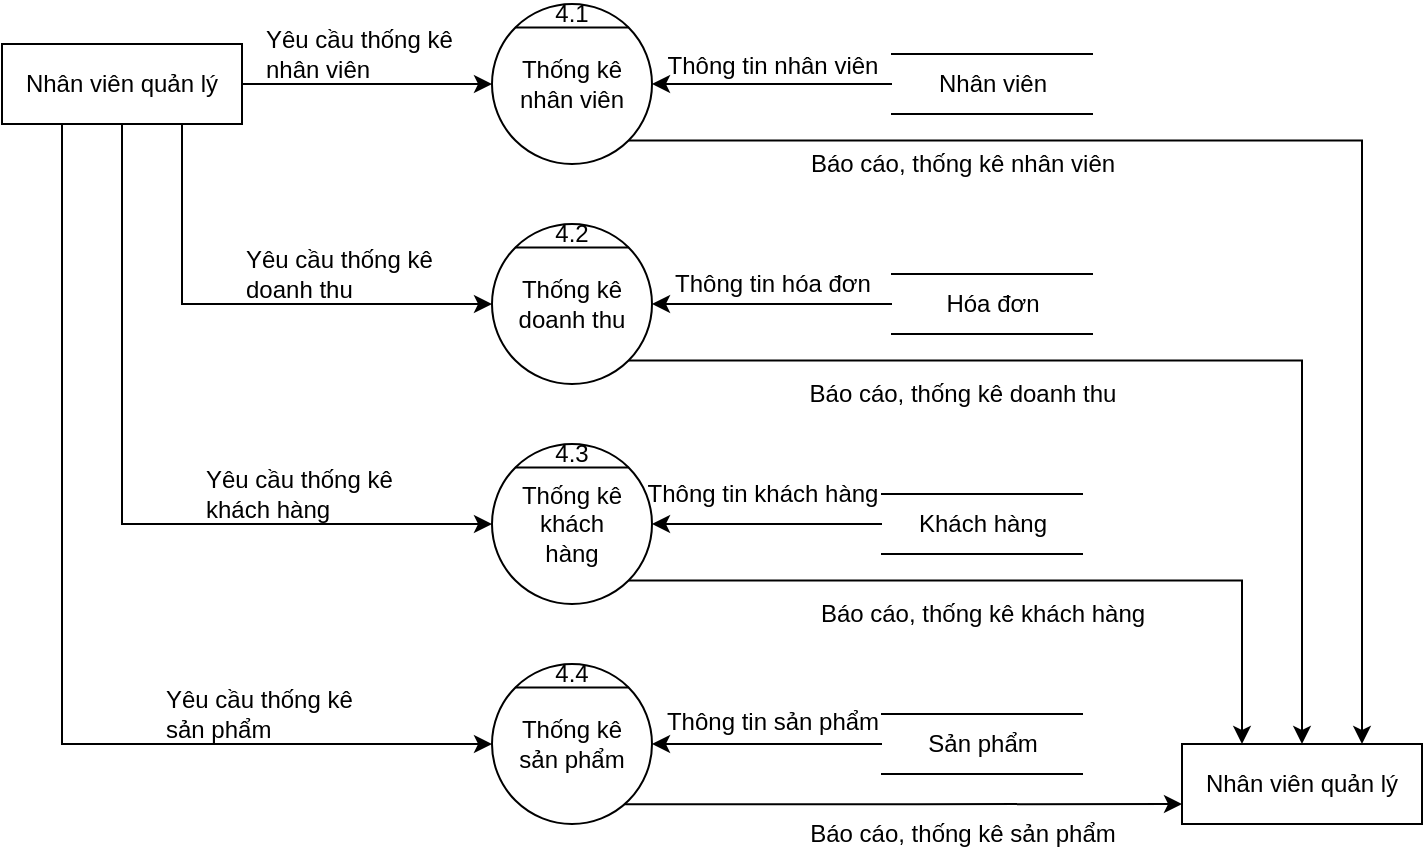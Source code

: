 <mxfile version="20.8.10" type="device" pages="13"><diagram id="MKakf6a0jufoRHrlKpFg" name="(4.0) DFD_Level2"><mxGraphModel dx="1036" dy="605" grid="1" gridSize="10" guides="1" tooltips="1" connect="1" arrows="1" fold="1" page="1" pageScale="1" pageWidth="850" pageHeight="1100" math="0" shadow="0"><root><mxCell id="0"/><mxCell id="1" parent="0"/><mxCell id="s8FZmRZI7eYVHc3JrAGL-25" style="edgeStyle=orthogonalEdgeStyle;rounded=0;orthogonalLoop=1;jettySize=auto;html=1;exitX=1;exitY=1;exitDx=0;exitDy=0;entryX=0.75;entryY=0;entryDx=0;entryDy=0;" parent="1" source="_Ij07bdVU9ppQO9U2j4d-1" target="s8FZmRZI7eYVHc3JrAGL-21" edge="1"><mxGeometry relative="1" as="geometry"/></mxCell><mxCell id="_Ij07bdVU9ppQO9U2j4d-1" value="" style="ellipse;whiteSpace=wrap;html=1;aspect=fixed;" parent="1" vertex="1"><mxGeometry x="345" y="410" width="80" height="80" as="geometry"/></mxCell><mxCell id="_Ij07bdVU9ppQO9U2j4d-2" value="" style="endArrow=none;html=1;rounded=0;exitX=0;exitY=0;exitDx=0;exitDy=0;entryX=1;entryY=0;entryDx=0;entryDy=0;" parent="1" source="_Ij07bdVU9ppQO9U2j4d-1" target="_Ij07bdVU9ppQO9U2j4d-1" edge="1"><mxGeometry width="50" height="50" relative="1" as="geometry"><mxPoint x="-33.284" y="431.716" as="sourcePoint"/><mxPoint x="23.284" y="431.716" as="targetPoint"/></mxGeometry></mxCell><mxCell id="_Ij07bdVU9ppQO9U2j4d-3" value="4.1" style="text;html=1;strokeColor=none;fillColor=none;align=center;verticalAlign=middle;whiteSpace=wrap;rounded=0;" parent="1" vertex="1"><mxGeometry x="375" y="410" width="20" height="10" as="geometry"/></mxCell><mxCell id="_Ij07bdVU9ppQO9U2j4d-4" value="Thống kê nhân viên" style="text;html=1;strokeColor=none;fillColor=none;align=center;verticalAlign=middle;whiteSpace=wrap;rounded=0;" parent="1" vertex="1"><mxGeometry x="355" y="435" width="60" height="30" as="geometry"/></mxCell><mxCell id="Dzcgf0srAx7zpXBM1H2P-6" style="edgeStyle=orthogonalEdgeStyle;rounded=0;orthogonalLoop=1;jettySize=auto;html=1;entryX=0;entryY=0.5;entryDx=0;entryDy=0;exitX=0.75;exitY=1;exitDx=0;exitDy=0;" parent="1" source="_Ij07bdVU9ppQO9U2j4d-5" target="Dzcgf0srAx7zpXBM1H2P-2" edge="1"><mxGeometry relative="1" as="geometry"><mxPoint x="160" y="490" as="sourcePoint"/><Array as="points"><mxPoint x="190" y="560"/></Array></mxGeometry></mxCell><mxCell id="s8FZmRZI7eYVHc3JrAGL-9" style="edgeStyle=orthogonalEdgeStyle;rounded=0;orthogonalLoop=1;jettySize=auto;html=1;exitX=0.5;exitY=1;exitDx=0;exitDy=0;entryX=0;entryY=0.5;entryDx=0;entryDy=0;" parent="1" source="_Ij07bdVU9ppQO9U2j4d-5" target="s8FZmRZI7eYVHc3JrAGL-5" edge="1"><mxGeometry relative="1" as="geometry"/></mxCell><mxCell id="s8FZmRZI7eYVHc3JrAGL-20" style="edgeStyle=orthogonalEdgeStyle;rounded=0;orthogonalLoop=1;jettySize=auto;html=1;exitX=0.25;exitY=1;exitDx=0;exitDy=0;entryX=0;entryY=0.5;entryDx=0;entryDy=0;" parent="1" source="_Ij07bdVU9ppQO9U2j4d-5" target="s8FZmRZI7eYVHc3JrAGL-11" edge="1"><mxGeometry relative="1" as="geometry"/></mxCell><mxCell id="_Ij07bdVU9ppQO9U2j4d-5" value="Nhân viên quản lý" style="rounded=0;whiteSpace=wrap;html=1;" parent="1" vertex="1"><mxGeometry x="100" y="430" width="120" height="40" as="geometry"/></mxCell><mxCell id="_Ij07bdVU9ppQO9U2j4d-22" value="" style="endArrow=classic;html=1;rounded=0;exitX=1;exitY=0.5;exitDx=0;exitDy=0;entryX=0;entryY=0.5;entryDx=0;entryDy=0;" parent="1" source="_Ij07bdVU9ppQO9U2j4d-5" target="_Ij07bdVU9ppQO9U2j4d-1" edge="1"><mxGeometry width="50" height="50" relative="1" as="geometry"><mxPoint x="490" y="520" as="sourcePoint"/><mxPoint x="540" y="470" as="targetPoint"/></mxGeometry></mxCell><mxCell id="_Ij07bdVU9ppQO9U2j4d-23" value="Yêu cầu thống kê nhân viên" style="text;html=1;strokeColor=none;fillColor=none;align=left;verticalAlign=middle;whiteSpace=wrap;rounded=0;" parent="1" vertex="1"><mxGeometry x="230" y="420" width="110" height="30" as="geometry"/></mxCell><mxCell id="_Ij07bdVU9ppQO9U2j4d-26" value="Sản phẩm" style="html=1;dashed=0;whitespace=wrap;shape=partialRectangle;right=0;left=0;" parent="1" vertex="1"><mxGeometry x="540" y="765" width="100" height="30" as="geometry"/></mxCell><mxCell id="_Ij07bdVU9ppQO9U2j4d-27" value="Hóa đơn" style="html=1;dashed=0;whitespace=wrap;shape=partialRectangle;right=0;left=0;" parent="1" vertex="1"><mxGeometry x="545" y="545" width="100" height="30" as="geometry"/></mxCell><mxCell id="_Ij07bdVU9ppQO9U2j4d-28" value="Nhân viên" style="html=1;dashed=0;whitespace=wrap;shape=partialRectangle;right=0;left=0;" parent="1" vertex="1"><mxGeometry x="545" y="435" width="100" height="30" as="geometry"/></mxCell><mxCell id="_Ij07bdVU9ppQO9U2j4d-29" value="Khách hàng" style="html=1;dashed=0;whitespace=wrap;shape=partialRectangle;right=0;left=0;" parent="1" vertex="1"><mxGeometry x="540" y="655" width="100" height="30" as="geometry"/></mxCell><mxCell id="_Ij07bdVU9ppQO9U2j4d-30" value="" style="endArrow=classic;html=1;rounded=0;exitX=0;exitY=0.5;exitDx=0;exitDy=0;entryX=1;entryY=0.5;entryDx=0;entryDy=0;" parent="1" source="_Ij07bdVU9ppQO9U2j4d-26" target="s8FZmRZI7eYVHc3JrAGL-11" edge="1"><mxGeometry width="50" height="50" relative="1" as="geometry"><mxPoint x="465" y="985" as="sourcePoint"/><mxPoint x="395" y="815" as="targetPoint"/></mxGeometry></mxCell><mxCell id="_Ij07bdVU9ppQO9U2j4d-31" value="" style="endArrow=classic;html=1;rounded=0;exitX=0;exitY=0.5;exitDx=0;exitDy=0;entryX=1;entryY=0.5;entryDx=0;entryDy=0;" parent="1" source="_Ij07bdVU9ppQO9U2j4d-27" target="Dzcgf0srAx7zpXBM1H2P-2" edge="1"><mxGeometry width="50" height="50" relative="1" as="geometry"><mxPoint x="345" y="688" as="sourcePoint"/><mxPoint x="425" y="558" as="targetPoint"/></mxGeometry></mxCell><mxCell id="_Ij07bdVU9ppQO9U2j4d-32" value="" style="endArrow=classic;html=1;rounded=0;exitX=0;exitY=0.5;exitDx=0;exitDy=0;entryX=1;entryY=0.5;entryDx=0;entryDy=0;" parent="1" source="_Ij07bdVU9ppQO9U2j4d-28" target="_Ij07bdVU9ppQO9U2j4d-1" edge="1"><mxGeometry width="50" height="50" relative="1" as="geometry"><mxPoint x="400" y="520" as="sourcePoint"/><mxPoint x="450" y="470" as="targetPoint"/></mxGeometry></mxCell><mxCell id="_Ij07bdVU9ppQO9U2j4d-33" value="" style="endArrow=classic;html=1;rounded=0;exitX=0;exitY=0.5;exitDx=0;exitDy=0;entryX=1;entryY=0.5;entryDx=0;entryDy=0;" parent="1" source="_Ij07bdVU9ppQO9U2j4d-29" target="s8FZmRZI7eYVHc3JrAGL-5" edge="1"><mxGeometry width="50" height="50" relative="1" as="geometry"><mxPoint x="450" y="690" as="sourcePoint"/><mxPoint x="550" y="710" as="targetPoint"/></mxGeometry></mxCell><mxCell id="_Ij07bdVU9ppQO9U2j4d-34" value="Thông tin sản phẩm" style="text;html=1;align=center;verticalAlign=middle;resizable=0;points=[];autosize=1;strokeColor=none;fillColor=none;rotation=0;" parent="1" vertex="1"><mxGeometry x="420" y="754" width="130" height="30" as="geometry"/></mxCell><mxCell id="_Ij07bdVU9ppQO9U2j4d-35" value="Thông tin hóa đơn" style="text;html=1;align=center;verticalAlign=middle;resizable=0;points=[];autosize=1;strokeColor=none;fillColor=none;rotation=0;" parent="1" vertex="1"><mxGeometry x="425" y="535" width="120" height="30" as="geometry"/></mxCell><mxCell id="_Ij07bdVU9ppQO9U2j4d-36" value="Thông tin nhân viên" style="text;html=1;align=center;verticalAlign=middle;resizable=0;points=[];autosize=1;strokeColor=none;fillColor=none;rotation=0;" parent="1" vertex="1"><mxGeometry x="420" y="426" width="130" height="30" as="geometry"/></mxCell><mxCell id="_Ij07bdVU9ppQO9U2j4d-37" value="Thông tin khách hàng" style="text;html=1;align=center;verticalAlign=middle;resizable=0;points=[];autosize=1;strokeColor=none;fillColor=none;rotation=0;" parent="1" vertex="1"><mxGeometry x="410" y="640" width="140" height="30" as="geometry"/></mxCell><mxCell id="s8FZmRZI7eYVHc3JrAGL-24" style="edgeStyle=orthogonalEdgeStyle;rounded=0;orthogonalLoop=1;jettySize=auto;html=1;exitX=1;exitY=1;exitDx=0;exitDy=0;entryX=0.5;entryY=0;entryDx=0;entryDy=0;" parent="1" source="Dzcgf0srAx7zpXBM1H2P-2" target="s8FZmRZI7eYVHc3JrAGL-21" edge="1"><mxGeometry relative="1" as="geometry"/></mxCell><mxCell id="Dzcgf0srAx7zpXBM1H2P-2" value="" style="ellipse;whiteSpace=wrap;html=1;aspect=fixed;" parent="1" vertex="1"><mxGeometry x="345" y="520" width="80" height="80" as="geometry"/></mxCell><mxCell id="Dzcgf0srAx7zpXBM1H2P-3" value="" style="endArrow=none;html=1;rounded=0;exitX=0;exitY=0;exitDx=0;exitDy=0;entryX=1;entryY=0;entryDx=0;entryDy=0;" parent="1" source="Dzcgf0srAx7zpXBM1H2P-2" target="Dzcgf0srAx7zpXBM1H2P-2" edge="1"><mxGeometry width="50" height="50" relative="1" as="geometry"><mxPoint x="-33.284" y="541.716" as="sourcePoint"/><mxPoint x="23.284" y="541.716" as="targetPoint"/></mxGeometry></mxCell><mxCell id="Dzcgf0srAx7zpXBM1H2P-4" value="4.2" style="text;html=1;strokeColor=none;fillColor=none;align=center;verticalAlign=middle;whiteSpace=wrap;rounded=0;" parent="1" vertex="1"><mxGeometry x="375" y="520" width="20" height="10" as="geometry"/></mxCell><mxCell id="Dzcgf0srAx7zpXBM1H2P-5" value="Thống kê doanh thu" style="text;html=1;strokeColor=none;fillColor=none;align=center;verticalAlign=middle;whiteSpace=wrap;rounded=0;" parent="1" vertex="1"><mxGeometry x="355" y="545" width="60" height="30" as="geometry"/></mxCell><mxCell id="Dzcgf0srAx7zpXBM1H2P-7" value="Yêu cầu thống kê doanh thu" style="text;html=1;strokeColor=none;fillColor=none;align=left;verticalAlign=middle;whiteSpace=wrap;rounded=0;" parent="1" vertex="1"><mxGeometry x="220" y="530" width="110" height="30" as="geometry"/></mxCell><mxCell id="s8FZmRZI7eYVHc3JrAGL-23" style="edgeStyle=orthogonalEdgeStyle;rounded=0;orthogonalLoop=1;jettySize=auto;html=1;exitX=1;exitY=1;exitDx=0;exitDy=0;entryX=0.25;entryY=0;entryDx=0;entryDy=0;" parent="1" source="s8FZmRZI7eYVHc3JrAGL-5" target="s8FZmRZI7eYVHc3JrAGL-21" edge="1"><mxGeometry relative="1" as="geometry"/></mxCell><mxCell id="s8FZmRZI7eYVHc3JrAGL-5" value="" style="ellipse;whiteSpace=wrap;html=1;aspect=fixed;" parent="1" vertex="1"><mxGeometry x="345" y="630" width="80" height="80" as="geometry"/></mxCell><mxCell id="s8FZmRZI7eYVHc3JrAGL-6" value="" style="endArrow=none;html=1;rounded=0;exitX=0;exitY=0;exitDx=0;exitDy=0;entryX=1;entryY=0;entryDx=0;entryDy=0;" parent="1" source="s8FZmRZI7eYVHc3JrAGL-5" target="s8FZmRZI7eYVHc3JrAGL-5" edge="1"><mxGeometry width="50" height="50" relative="1" as="geometry"><mxPoint x="-33.284" y="651.716" as="sourcePoint"/><mxPoint x="23.284" y="651.716" as="targetPoint"/></mxGeometry></mxCell><mxCell id="s8FZmRZI7eYVHc3JrAGL-7" value="4.3" style="text;html=1;strokeColor=none;fillColor=none;align=center;verticalAlign=middle;whiteSpace=wrap;rounded=0;" parent="1" vertex="1"><mxGeometry x="375" y="630" width="20" height="10" as="geometry"/></mxCell><mxCell id="s8FZmRZI7eYVHc3JrAGL-8" value="Thống kê khách hàng" style="text;html=1;strokeColor=none;fillColor=none;align=center;verticalAlign=middle;whiteSpace=wrap;rounded=0;" parent="1" vertex="1"><mxGeometry x="355" y="655" width="60" height="30" as="geometry"/></mxCell><mxCell id="s8FZmRZI7eYVHc3JrAGL-10" value="Yêu cầu thống kê khách hàng" style="text;html=1;strokeColor=none;fillColor=none;align=left;verticalAlign=middle;whiteSpace=wrap;rounded=0;" parent="1" vertex="1"><mxGeometry x="200" y="640" width="110" height="30" as="geometry"/></mxCell><mxCell id="s8FZmRZI7eYVHc3JrAGL-22" style="edgeStyle=orthogonalEdgeStyle;rounded=0;orthogonalLoop=1;jettySize=auto;html=1;exitX=0.821;exitY=0.876;exitDx=0;exitDy=0;entryX=0;entryY=0.75;entryDx=0;entryDy=0;exitPerimeter=0;" parent="1" source="s8FZmRZI7eYVHc3JrAGL-11" target="s8FZmRZI7eYVHc3JrAGL-21" edge="1"><mxGeometry relative="1" as="geometry"><mxPoint x="620" y="850" as="targetPoint"/><Array as="points"/></mxGeometry></mxCell><mxCell id="s8FZmRZI7eYVHc3JrAGL-11" value="" style="ellipse;whiteSpace=wrap;html=1;aspect=fixed;" parent="1" vertex="1"><mxGeometry x="345" y="740" width="80" height="80" as="geometry"/></mxCell><mxCell id="s8FZmRZI7eYVHc3JrAGL-12" value="" style="endArrow=none;html=1;rounded=0;exitX=0;exitY=0;exitDx=0;exitDy=0;entryX=1;entryY=0;entryDx=0;entryDy=0;" parent="1" source="s8FZmRZI7eYVHc3JrAGL-11" target="s8FZmRZI7eYVHc3JrAGL-11" edge="1"><mxGeometry width="50" height="50" relative="1" as="geometry"><mxPoint x="-33.284" y="761.716" as="sourcePoint"/><mxPoint x="23.284" y="761.716" as="targetPoint"/></mxGeometry></mxCell><mxCell id="s8FZmRZI7eYVHc3JrAGL-13" value="4.4" style="text;html=1;strokeColor=none;fillColor=none;align=center;verticalAlign=middle;whiteSpace=wrap;rounded=0;" parent="1" vertex="1"><mxGeometry x="375" y="740" width="20" height="10" as="geometry"/></mxCell><mxCell id="s8FZmRZI7eYVHc3JrAGL-14" value="Thống kê sản phẩm" style="text;html=1;strokeColor=none;fillColor=none;align=center;verticalAlign=middle;whiteSpace=wrap;rounded=0;" parent="1" vertex="1"><mxGeometry x="355" y="765" width="60" height="30" as="geometry"/></mxCell><mxCell id="s8FZmRZI7eYVHc3JrAGL-16" value="Yêu cầu thống kê sản phẩm" style="text;html=1;strokeColor=none;fillColor=none;align=left;verticalAlign=middle;whiteSpace=wrap;rounded=0;" parent="1" vertex="1"><mxGeometry x="180" y="750" width="110" height="30" as="geometry"/></mxCell><mxCell id="s8FZmRZI7eYVHc3JrAGL-21" value="Nhân viên quản lý" style="rounded=0;whiteSpace=wrap;html=1;" parent="1" vertex="1"><mxGeometry x="690" y="780" width="120" height="40" as="geometry"/></mxCell><mxCell id="s8FZmRZI7eYVHc3JrAGL-26" value="Báo cáo, thống kê nhân viên" style="text;html=1;align=center;verticalAlign=middle;resizable=0;points=[];autosize=1;strokeColor=none;fillColor=none;" parent="1" vertex="1"><mxGeometry x="490" y="475" width="180" height="30" as="geometry"/></mxCell><mxCell id="s8FZmRZI7eYVHc3JrAGL-27" value="Báo cáo, thống kê doanh thu" style="text;html=1;align=center;verticalAlign=middle;resizable=0;points=[];autosize=1;strokeColor=none;fillColor=none;" parent="1" vertex="1"><mxGeometry x="490" y="590" width="180" height="30" as="geometry"/></mxCell><mxCell id="s8FZmRZI7eYVHc3JrAGL-28" value="Báo cáo, thống kê khách hàng" style="text;html=1;align=center;verticalAlign=middle;resizable=0;points=[];autosize=1;strokeColor=none;fillColor=none;" parent="1" vertex="1"><mxGeometry x="495" y="700" width="190" height="30" as="geometry"/></mxCell><mxCell id="s8FZmRZI7eYVHc3JrAGL-29" value="Báo cáo, thống kê sản phẩm" style="text;html=1;align=center;verticalAlign=middle;resizable=0;points=[];autosize=1;strokeColor=none;fillColor=none;" parent="1" vertex="1"><mxGeometry x="490" y="810" width="180" height="30" as="geometry"/></mxCell></root></mxGraphModel></diagram><diagram id="1oFcYQe6GGy2LcUohZqC" name="ERD"><mxGraphModel dx="2145" dy="756" grid="1" gridSize="10" guides="1" tooltips="1" connect="1" arrows="1" fold="1" page="1" pageScale="1" pageWidth="850" pageHeight="1100" math="0" shadow="0"><root><mxCell id="0"/><mxCell id="1" parent="0"/><mxCell id="KN56Alz5Ok3Bf3-LG2P3-1" value="Khách hàng" style="whiteSpace=wrap;html=1;align=center;" parent="1" vertex="1"><mxGeometry x="140" y="320" width="100" height="40" as="geometry"/></mxCell><mxCell id="KN56Alz5Ok3Bf3-LG2P3-2" value="Phiếu chi" style="whiteSpace=wrap;html=1;align=center;" parent="1" vertex="1"><mxGeometry x="870" y="320" width="100" height="40" as="geometry"/></mxCell><mxCell id="KN56Alz5Ok3Bf3-LG2P3-3" value="Nhóm hàng" style="whiteSpace=wrap;html=1;align=center;" parent="1" vertex="1"><mxGeometry x="505" y="1045" width="100" height="40" as="geometry"/></mxCell><mxCell id="KN56Alz5Ok3Bf3-LG2P3-4" value="Nhà cung cấp" style="whiteSpace=wrap;html=1;align=center;" parent="1" vertex="1"><mxGeometry x="1090" y="320" width="100" height="40" as="geometry"/></mxCell><mxCell id="KN56Alz5Ok3Bf3-LG2P3-5" value="Hàng hóa" style="whiteSpace=wrap;html=1;align=center;" parent="1" vertex="1"><mxGeometry x="505" y="815" width="100" height="40" as="geometry"/></mxCell><mxCell id="KN56Alz5Ok3Bf3-LG2P3-6" value="Nhân viên" style="whiteSpace=wrap;html=1;align=center;" parent="1" vertex="1"><mxGeometry x="505" y="540" width="100" height="40" as="geometry"/></mxCell><mxCell id="KN56Alz5Ok3Bf3-LG2P3-8" value="Tài khoản" style="whiteSpace=wrap;html=1;align=center;" parent="1" vertex="1"><mxGeometry x="505" y="320" width="100" height="40" as="geometry"/></mxCell><mxCell id="KN56Alz5Ok3Bf3-LG2P3-12" value="Phiếp nhập" style="whiteSpace=wrap;html=1;align=center;" parent="1" vertex="1"><mxGeometry x="870" y="540" width="100" height="40" as="geometry"/></mxCell><mxCell id="KN56Alz5Ok3Bf3-LG2P3-13" value="Hóa đơn" style="whiteSpace=wrap;html=1;align=center;" parent="1" vertex="1"><mxGeometry x="140" y="540" width="100" height="40" as="geometry"/></mxCell><mxCell id="taErwmW8a6_WanBdvsJV-8" style="orthogonalLoop=1;jettySize=auto;html=1;exitX=1;exitY=0.5;exitDx=0;exitDy=0;entryX=0;entryY=0.75;entryDx=0;entryDy=0;endArrow=none;endFill=0;" parent="1" source="KN56Alz5Ok3Bf3-LG2P3-16" target="KN56Alz5Ok3Bf3-LG2P3-1" edge="1"><mxGeometry relative="1" as="geometry"/></mxCell><mxCell id="KN56Alz5Ok3Bf3-LG2P3-16" value="MaKH" style="ellipse;whiteSpace=wrap;html=1;align=center;fontStyle=4;" parent="1" vertex="1"><mxGeometry x="-50" y="350" width="100" height="40" as="geometry"/></mxCell><mxCell id="KN56Alz5Ok3Bf3-LG2P3-17" value="TenDangNhap" style="ellipse;whiteSpace=wrap;html=1;align=center;fontStyle=4;" parent="1" vertex="1"><mxGeometry x="360" y="240" width="100" height="40" as="geometry"/></mxCell><mxCell id="KN56Alz5Ok3Bf3-LG2P3-18" value="MaNCC" style="ellipse;whiteSpace=wrap;html=1;align=center;fontStyle=4;" parent="1" vertex="1"><mxGeometry x="1030" y="210" width="100" height="40" as="geometry"/></mxCell><mxCell id="KN56Alz5Ok3Bf3-LG2P3-19" value="MaNV" style="ellipse;whiteSpace=wrap;html=1;align=center;fontStyle=4;" parent="1" vertex="1"><mxGeometry x="420" y="454" width="100" height="40" as="geometry"/></mxCell><mxCell id="KN56Alz5Ok3Bf3-LG2P3-20" value="SoHD" style="ellipse;whiteSpace=wrap;html=1;align=center;fontStyle=4;" parent="1" vertex="1"><mxGeometry x="-60" y="580" width="100" height="40" as="geometry"/></mxCell><mxCell id="KN56Alz5Ok3Bf3-LG2P3-21" value="MaHH" style="ellipse;whiteSpace=wrap;html=1;align=center;fontStyle=4;" parent="1" vertex="1"><mxGeometry x="440" y="725" width="100" height="40" as="geometry"/></mxCell><mxCell id="KN56Alz5Ok3Bf3-LG2P3-22" value="SoPC" style="ellipse;whiteSpace=wrap;html=1;align=center;fontStyle=4;" parent="1" vertex="1"><mxGeometry x="990" y="270" width="100" height="40" as="geometry"/></mxCell><mxCell id="KN56Alz5Ok3Bf3-LG2P3-23" value="SoPN" style="ellipse;whiteSpace=wrap;html=1;align=center;fontStyle=4;" parent="1" vertex="1"><mxGeometry x="980" y="470" width="100" height="40" as="geometry"/></mxCell><mxCell id="KN56Alz5Ok3Bf3-LG2P3-24" value="MaNH" style="ellipse;whiteSpace=wrap;html=1;align=center;fontStyle=4;" parent="1" vertex="1"><mxGeometry x="400" y="1125" width="100" height="40" as="geometry"/></mxCell><mxCell id="taErwmW8a6_WanBdvsJV-9" style="orthogonalLoop=1;jettySize=auto;html=1;exitX=1;exitY=0.5;exitDx=0;exitDy=0;entryX=0;entryY=0.5;entryDx=0;entryDy=0;endArrow=none;endFill=0;" parent="1" source="taErwmW8a6_WanBdvsJV-1" target="KN56Alz5Ok3Bf3-LG2P3-1" edge="1"><mxGeometry relative="1" as="geometry"/></mxCell><mxCell id="taErwmW8a6_WanBdvsJV-1" value="TenKH" style="ellipse;whiteSpace=wrap;html=1;align=center;" parent="1" vertex="1"><mxGeometry x="-50" y="290" width="100" height="40" as="geometry"/></mxCell><mxCell id="taErwmW8a6_WanBdvsJV-2" value="GioiTinh" style="ellipse;whiteSpace=wrap;html=1;align=center;" parent="1" vertex="1"><mxGeometry x="-10" y="210" width="100" height="40" as="geometry"/></mxCell><mxCell id="taErwmW8a6_WanBdvsJV-4" value="TichDiem" style="ellipse;whiteSpace=wrap;html=1;align=center;" parent="1" vertex="1"><mxGeometry x="205" y="190" width="100" height="40" as="geometry"/></mxCell><mxCell id="taErwmW8a6_WanBdvsJV-5" value="SDT" style="ellipse;whiteSpace=wrap;html=1;align=center;" parent="1" vertex="1"><mxGeometry x="105" y="170" width="100" height="40" as="geometry"/></mxCell><mxCell id="taErwmW8a6_WanBdvsJV-6" value="TrangThai" style="ellipse;whiteSpace=wrap;html=1;align=center;" parent="1" vertex="1"><mxGeometry x="250" y="240" width="100" height="40" as="geometry"/></mxCell><mxCell id="taErwmW8a6_WanBdvsJV-11" style="orthogonalLoop=1;jettySize=auto;html=1;exitX=1;exitY=1;exitDx=0;exitDy=0;entryX=0;entryY=0.25;entryDx=0;entryDy=0;endArrow=none;endFill=0;" parent="1" source="taErwmW8a6_WanBdvsJV-2" target="KN56Alz5Ok3Bf3-LG2P3-1" edge="1"><mxGeometry relative="1" as="geometry"><mxPoint x="80" y="260" as="sourcePoint"/><mxPoint x="220" y="240" as="targetPoint"/></mxGeometry></mxCell><mxCell id="taErwmW8a6_WanBdvsJV-12" style="orthogonalLoop=1;jettySize=auto;html=1;exitX=0;exitY=1;exitDx=0;exitDy=0;entryX=0.75;entryY=0;entryDx=0;entryDy=0;endArrow=none;endFill=0;rounded=0;" parent="1" source="taErwmW8a6_WanBdvsJV-6" target="KN56Alz5Ok3Bf3-LG2P3-1" edge="1"><mxGeometry relative="1" as="geometry"><mxPoint x="240" y="204" as="sourcePoint"/><mxPoint x="345" y="360" as="targetPoint"/></mxGeometry></mxCell><mxCell id="taErwmW8a6_WanBdvsJV-13" style="orthogonalLoop=1;jettySize=auto;html=1;exitX=0;exitY=1;exitDx=0;exitDy=0;entryX=0.5;entryY=0;entryDx=0;entryDy=0;endArrow=none;endFill=0;rounded=0;" parent="1" source="taErwmW8a6_WanBdvsJV-4" target="KN56Alz5Ok3Bf3-LG2P3-1" edge="1"><mxGeometry relative="1" as="geometry"><mxPoint x="190" y="190" as="sourcePoint"/><mxPoint x="295" y="346" as="targetPoint"/></mxGeometry></mxCell><mxCell id="taErwmW8a6_WanBdvsJV-14" style="orthogonalLoop=1;jettySize=auto;html=1;entryX=0.25;entryY=0;entryDx=0;entryDy=0;endArrow=none;endFill=0;rounded=0;exitX=0.5;exitY=1;exitDx=0;exitDy=0;" parent="1" source="taErwmW8a6_WanBdvsJV-5" target="KN56Alz5Ok3Bf3-LG2P3-1" edge="1"><mxGeometry relative="1" as="geometry"><mxPoint x="160" y="180" as="sourcePoint"/><mxPoint x="260" y="346" as="targetPoint"/></mxGeometry></mxCell><mxCell id="taErwmW8a6_WanBdvsJV-15" value="NgayHD" style="ellipse;whiteSpace=wrap;html=1;align=center;" parent="1" vertex="1"><mxGeometry x="-60" y="520" width="100" height="40" as="geometry"/></mxCell><mxCell id="taErwmW8a6_WanBdvsJV-16" value="ThanhTien" style="ellipse;whiteSpace=wrap;html=1;align=center;" parent="1" vertex="1"><mxGeometry x="-60" y="460" width="100" height="40" as="geometry"/></mxCell><mxCell id="taErwmW8a6_WanBdvsJV-17" value="GiamGia" style="ellipse;whiteSpace=wrap;html=1;align=center;" parent="1" vertex="1"><mxGeometry x="-60" y="640" width="100" height="40" as="geometry"/></mxCell><mxCell id="taErwmW8a6_WanBdvsJV-18" style="orthogonalLoop=1;jettySize=auto;html=1;exitX=1;exitY=0.5;exitDx=0;exitDy=0;entryX=0;entryY=0.25;entryDx=0;entryDy=0;endArrow=none;endFill=0;" parent="1" source="taErwmW8a6_WanBdvsJV-16" target="KN56Alz5Ok3Bf3-LG2P3-13" edge="1"><mxGeometry relative="1" as="geometry"><mxPoint x="20" y="470" as="sourcePoint"/><mxPoint x="160" y="470" as="targetPoint"/></mxGeometry></mxCell><mxCell id="taErwmW8a6_WanBdvsJV-19" style="orthogonalLoop=1;jettySize=auto;html=1;exitX=1;exitY=0.5;exitDx=0;exitDy=0;entryX=0;entryY=0.5;entryDx=0;entryDy=0;endArrow=none;endFill=0;" parent="1" source="taErwmW8a6_WanBdvsJV-15" target="KN56Alz5Ok3Bf3-LG2P3-13" edge="1"><mxGeometry relative="1" as="geometry"><mxPoint x="20" y="420" as="sourcePoint"/><mxPoint x="160" y="420" as="targetPoint"/></mxGeometry></mxCell><mxCell id="taErwmW8a6_WanBdvsJV-20" style="orthogonalLoop=1;jettySize=auto;html=1;exitX=1.001;exitY=0.375;exitDx=0;exitDy=0;entryX=0;entryY=0.75;entryDx=0;entryDy=0;endArrow=none;endFill=0;exitPerimeter=0;" parent="1" source="KN56Alz5Ok3Bf3-LG2P3-20" target="KN56Alz5Ok3Bf3-LG2P3-13" edge="1"><mxGeometry relative="1" as="geometry"><mxPoint x="50" y="479.71" as="sourcePoint"/><mxPoint x="190" y="479.71" as="targetPoint"/></mxGeometry></mxCell><mxCell id="taErwmW8a6_WanBdvsJV-21" style="orthogonalLoop=1;jettySize=auto;html=1;exitX=1;exitY=0.5;exitDx=0;exitDy=0;entryX=0;entryY=1;entryDx=0;entryDy=0;endArrow=none;endFill=0;" parent="1" source="taErwmW8a6_WanBdvsJV-17" target="KN56Alz5Ok3Bf3-LG2P3-13" edge="1"><mxGeometry relative="1" as="geometry"><mxPoint x="30" y="659.71" as="sourcePoint"/><mxPoint x="170" y="659.71" as="targetPoint"/></mxGeometry></mxCell><mxCell id="taErwmW8a6_WanBdvsJV-22" style="orthogonalLoop=1;jettySize=auto;html=1;entryX=1;entryY=0.5;entryDx=0;entryDy=0;endArrow=none;endFill=0;exitX=0;exitY=0.25;exitDx=0;exitDy=0;" parent="1" source="fCLlqIgW2zbD6HEnuRPn-2" target="taErwmW8a6_WanBdvsJV-24" edge="1"><mxGeometry relative="1" as="geometry"><mxPoint x="160" y="820.0" as="sourcePoint"/><mxPoint x="170" y="715" as="targetPoint"/></mxGeometry></mxCell><mxCell id="taErwmW8a6_WanBdvsJV-23" style="orthogonalLoop=1;jettySize=auto;html=1;exitX=0;exitY=0.75;exitDx=0;exitDy=0;entryX=1;entryY=0.5;entryDx=0;entryDy=0;endArrow=none;endFill=0;" parent="1" source="fCLlqIgW2zbD6HEnuRPn-2" target="taErwmW8a6_WanBdvsJV-25" edge="1"><mxGeometry relative="1" as="geometry"><mxPoint x="160" y="850.0" as="sourcePoint"/><mxPoint x="210" y="855" as="targetPoint"/></mxGeometry></mxCell><mxCell id="taErwmW8a6_WanBdvsJV-24" value="SoLuong" style="ellipse;whiteSpace=wrap;html=1;align=center;" parent="1" vertex="1"><mxGeometry x="-30" y="780" width="100" height="40" as="geometry"/></mxCell><mxCell id="taErwmW8a6_WanBdvsJV-25" value="DonGia" style="ellipse;whiteSpace=wrap;html=1;align=center;fontStyle=0;" parent="1" vertex="1"><mxGeometry x="-30" y="850" width="100" height="40" as="geometry"/></mxCell><mxCell id="taErwmW8a6_WanBdvsJV-26" value="TenHH" style="ellipse;whiteSpace=wrap;html=1;align=center;" parent="1" vertex="1"><mxGeometry x="340" y="750" width="100" height="40" as="geometry"/></mxCell><mxCell id="taErwmW8a6_WanBdvsJV-27" value="SoLuongCon" style="ellipse;whiteSpace=wrap;html=1;align=center;" parent="1" vertex="1"><mxGeometry x="630" y="855" width="100" height="40" as="geometry"/></mxCell><mxCell id="taErwmW8a6_WanBdvsJV-28" value="DVT" style="ellipse;whiteSpace=wrap;html=1;align=center;" parent="1" vertex="1"><mxGeometry x="550" y="725" width="100" height="40" as="geometry"/></mxCell><mxCell id="taErwmW8a6_WanBdvsJV-29" value="GiaBan" style="ellipse;whiteSpace=wrap;html=1;align=center;" parent="1" vertex="1"><mxGeometry x="590" y="895" width="100" height="40" as="geometry"/></mxCell><mxCell id="taErwmW8a6_WanBdvsJV-30" value="GiaNhap" style="ellipse;whiteSpace=wrap;html=1;align=center;" parent="1" vertex="1"><mxGeometry x="410" y="895" width="100" height="40" as="geometry"/></mxCell><mxCell id="taErwmW8a6_WanBdvsJV-31" value="HinhAnh" style="ellipse;whiteSpace=wrap;html=1;align=center;" parent="1" vertex="1"><mxGeometry x="360" y="855" width="100" height="40" as="geometry"/></mxCell><mxCell id="taErwmW8a6_WanBdvsJV-34" value="TrangThai" style="ellipse;whiteSpace=wrap;html=1;align=center;" parent="1" vertex="1"><mxGeometry x="650" y="750" width="100" height="40" as="geometry"/></mxCell><mxCell id="taErwmW8a6_WanBdvsJV-36" style="orthogonalLoop=1;jettySize=auto;html=1;exitX=1;exitY=1;exitDx=0;exitDy=0;entryX=0;entryY=0;entryDx=0;entryDy=0;endArrow=none;endFill=0;" parent="1" source="KN56Alz5Ok3Bf3-LG2P3-5" target="taErwmW8a6_WanBdvsJV-27" edge="1"><mxGeometry relative="1" as="geometry"><mxPoint x="825" y="825" as="sourcePoint"/><mxPoint x="685" y="855" as="targetPoint"/></mxGeometry></mxCell><mxCell id="taErwmW8a6_WanBdvsJV-37" style="orthogonalLoop=1;jettySize=auto;html=1;exitX=0.75;exitY=1;exitDx=0;exitDy=0;entryX=0.259;entryY=0.06;entryDx=0;entryDy=0;endArrow=none;endFill=0;entryPerimeter=0;" parent="1" source="KN56Alz5Ok3Bf3-LG2P3-5" target="taErwmW8a6_WanBdvsJV-29" edge="1"><mxGeometry relative="1" as="geometry"><mxPoint x="820" y="860" as="sourcePoint"/><mxPoint x="680" y="890" as="targetPoint"/></mxGeometry></mxCell><mxCell id="taErwmW8a6_WanBdvsJV-38" style="orthogonalLoop=1;jettySize=auto;html=1;exitX=0.25;exitY=1;exitDx=0;exitDy=0;entryX=0.726;entryY=0.057;entryDx=0;entryDy=0;endArrow=none;endFill=0;entryPerimeter=0;" parent="1" source="KN56Alz5Ok3Bf3-LG2P3-5" target="taErwmW8a6_WanBdvsJV-30" edge="1"><mxGeometry relative="1" as="geometry"><mxPoint x="770" y="875" as="sourcePoint"/><mxPoint x="630" y="905" as="targetPoint"/></mxGeometry></mxCell><mxCell id="taErwmW8a6_WanBdvsJV-39" style="orthogonalLoop=1;jettySize=auto;html=1;exitX=0;exitY=1;exitDx=0;exitDy=0;entryX=1;entryY=0;entryDx=0;entryDy=0;endArrow=none;endFill=0;" parent="1" source="KN56Alz5Ok3Bf3-LG2P3-5" target="taErwmW8a6_WanBdvsJV-31" edge="1"><mxGeometry relative="1" as="geometry"><mxPoint x="620" y="915" as="sourcePoint"/><mxPoint x="440" y="1035" as="targetPoint"/></mxGeometry></mxCell><mxCell id="taErwmW8a6_WanBdvsJV-40" style="orthogonalLoop=1;jettySize=auto;html=1;exitX=0;exitY=0;exitDx=0;exitDy=0;endArrow=none;endFill=0;entryX=1;entryY=1;entryDx=0;entryDy=0;" parent="1" source="KN56Alz5Ok3Bf3-LG2P3-5" target="taErwmW8a6_WanBdvsJV-26" edge="1"><mxGeometry relative="1" as="geometry"><mxPoint x="605" y="935" as="sourcePoint"/><mxPoint x="450" y="780" as="targetPoint"/></mxGeometry></mxCell><mxCell id="taErwmW8a6_WanBdvsJV-41" style="orthogonalLoop=1;jettySize=auto;html=1;exitX=0.5;exitY=1;exitDx=0;exitDy=0;entryX=0.25;entryY=0;entryDx=0;entryDy=0;endArrow=none;endFill=0;" parent="1" source="KN56Alz5Ok3Bf3-LG2P3-21" target="KN56Alz5Ok3Bf3-LG2P3-5" edge="1"><mxGeometry relative="1" as="geometry"><mxPoint x="340" y="935.0" as="sourcePoint"/><mxPoint x="140" y="935" as="targetPoint"/></mxGeometry></mxCell><mxCell id="taErwmW8a6_WanBdvsJV-42" style="orthogonalLoop=1;jettySize=auto;html=1;exitX=1;exitY=0;exitDx=0;exitDy=0;entryX=0;entryY=1;entryDx=0;entryDy=0;endArrow=none;endFill=0;" parent="1" source="KN56Alz5Ok3Bf3-LG2P3-5" target="taErwmW8a6_WanBdvsJV-34" edge="1"><mxGeometry relative="1" as="geometry"><mxPoint x="930" y="945" as="sourcePoint"/><mxPoint x="770" y="895.0" as="targetPoint"/></mxGeometry></mxCell><mxCell id="taErwmW8a6_WanBdvsJV-44" style="orthogonalLoop=1;jettySize=auto;html=1;exitX=0.75;exitY=0;exitDx=0;exitDy=0;entryX=0.5;entryY=1;entryDx=0;entryDy=0;endArrow=none;endFill=0;" parent="1" source="KN56Alz5Ok3Bf3-LG2P3-5" target="taErwmW8a6_WanBdvsJV-28" edge="1"><mxGeometry relative="1" as="geometry"><mxPoint x="690" y="725" as="sourcePoint"/><mxPoint x="790" y="861" as="targetPoint"/></mxGeometry></mxCell><mxCell id="taErwmW8a6_WanBdvsJV-47" value="TrangThai" style="ellipse;whiteSpace=wrap;html=1;align=center;" parent="1" vertex="1"><mxGeometry x="610" y="1125" width="100" height="40" as="geometry"/></mxCell><mxCell id="taErwmW8a6_WanBdvsJV-48" value="TenNH" style="ellipse;whiteSpace=wrap;html=1;align=center;" parent="1" vertex="1"><mxGeometry x="505" y="1135" width="100" height="40" as="geometry"/></mxCell><mxCell id="taErwmW8a6_WanBdvsJV-51" style="orthogonalLoop=1;jettySize=auto;html=1;exitX=0.82;exitY=0;exitDx=0;exitDy=0;entryX=0.5;entryY=1;entryDx=0;entryDy=0;endArrow=none;endFill=0;exitPerimeter=0;" parent="1" source="KN56Alz5Ok3Bf3-LG2P3-6" target="DWInkC8RnsEZvBNz48Kd-5" edge="1"><mxGeometry relative="1" as="geometry"><mxPoint x="585" y="520" as="sourcePoint"/><mxPoint x="750" y="580" as="targetPoint"/></mxGeometry></mxCell><mxCell id="taErwmW8a6_WanBdvsJV-52" style="orthogonalLoop=1;jettySize=auto;html=1;exitX=0;exitY=0;exitDx=0;exitDy=0;entryX=0.75;entryY=1;entryDx=0;entryDy=0;endArrow=none;endFill=0;" parent="1" source="taErwmW8a6_WanBdvsJV-47" target="KN56Alz5Ok3Bf3-LG2P3-3" edge="1"><mxGeometry relative="1" as="geometry"><mxPoint x="702.5" y="1135" as="sourcePoint"/><mxPoint x="867.5" y="1195" as="targetPoint"/></mxGeometry></mxCell><mxCell id="taErwmW8a6_WanBdvsJV-53" style="orthogonalLoop=1;jettySize=auto;html=1;entryX=0.25;entryY=1;entryDx=0;entryDy=0;endArrow=none;endFill=0;exitX=1;exitY=0;exitDx=0;exitDy=0;" parent="1" source="KN56Alz5Ok3Bf3-LG2P3-24" target="KN56Alz5Ok3Bf3-LG2P3-3" edge="1"><mxGeometry relative="1" as="geometry"><mxPoint x="415" y="1175" as="sourcePoint"/><mxPoint x="620" y="1265" as="targetPoint"/></mxGeometry></mxCell><mxCell id="taErwmW8a6_WanBdvsJV-54" style="orthogonalLoop=1;jettySize=auto;html=1;entryX=0.5;entryY=0;entryDx=0;entryDy=0;endArrow=none;endFill=0;exitX=0.5;exitY=1;exitDx=0;exitDy=0;" parent="1" source="KN56Alz5Ok3Bf3-LG2P3-3" target="taErwmW8a6_WanBdvsJV-48" edge="1"><mxGeometry relative="1" as="geometry"><mxPoint x="615" y="1085" as="sourcePoint"/><mxPoint x="660" y="1265" as="targetPoint"/></mxGeometry></mxCell><mxCell id="taErwmW8a6_WanBdvsJV-55" value="TrangThai" style="ellipse;whiteSpace=wrap;html=1;align=center;" parent="1" vertex="1"><mxGeometry x="630" y="250" width="100" height="40" as="geometry"/></mxCell><mxCell id="taErwmW8a6_WanBdvsJV-56" value="PhanQuyen" style="ellipse;whiteSpace=wrap;html=1;align=center;" parent="1" vertex="1"><mxGeometry x="550" y="210" width="100" height="40" as="geometry"/></mxCell><mxCell id="taErwmW8a6_WanBdvsJV-57" value="MatKhau" style="ellipse;whiteSpace=wrap;html=1;align=center;" parent="1" vertex="1"><mxGeometry x="450" y="220" width="100" height="40" as="geometry"/></mxCell><mxCell id="taErwmW8a6_WanBdvsJV-61" style="orthogonalLoop=1;jettySize=auto;html=1;exitX=1;exitY=0.5;exitDx=0;exitDy=0;entryX=0;entryY=0;entryDx=0;entryDy=0;endArrow=none;endFill=0;rounded=0;" parent="1" source="DWInkC8RnsEZvBNz48Kd-2" target="KN56Alz5Ok3Bf3-LG2P3-6" edge="1"><mxGeometry relative="1" as="geometry"><mxPoint x="450" y="514" as="sourcePoint"/><mxPoint x="390" y="620" as="targetPoint"/></mxGeometry></mxCell><mxCell id="taErwmW8a6_WanBdvsJV-62" style="orthogonalLoop=1;jettySize=auto;html=1;exitX=1;exitY=1;exitDx=0;exitDy=0;entryX=0.25;entryY=0;entryDx=0;entryDy=0;endArrow=none;endFill=0;rounded=0;" parent="1" source="KN56Alz5Ok3Bf3-LG2P3-19" target="KN56Alz5Ok3Bf3-LG2P3-6" edge="1"><mxGeometry relative="1" as="geometry"><mxPoint x="295" y="234" as="sourcePoint"/><mxPoint x="235" y="340" as="targetPoint"/></mxGeometry></mxCell><mxCell id="taErwmW8a6_WanBdvsJV-63" style="orthogonalLoop=1;jettySize=auto;html=1;exitX=0;exitY=1;exitDx=0;exitDy=0;entryX=0.91;entryY=0;entryDx=0;entryDy=0;endArrow=none;endFill=0;rounded=0;entryPerimeter=0;" parent="1" source="taErwmW8a6_WanBdvsJV-55" target="KN56Alz5Ok3Bf3-LG2P3-8" edge="1"><mxGeometry relative="1" as="geometry"><mxPoint x="485" y="364" as="sourcePoint"/><mxPoint x="425" y="470" as="targetPoint"/></mxGeometry></mxCell><mxCell id="taErwmW8a6_WanBdvsJV-64" style="orthogonalLoop=1;jettySize=auto;html=1;exitX=0.376;exitY=1.028;exitDx=0;exitDy=0;entryX=0.69;entryY=-0.025;entryDx=0;entryDy=0;endArrow=none;endFill=0;rounded=0;entryPerimeter=0;exitPerimeter=0;" parent="1" source="taErwmW8a6_WanBdvsJV-56" target="KN56Alz5Ok3Bf3-LG2P3-8" edge="1"><mxGeometry relative="1" as="geometry"><mxPoint x="460" y="297" as="sourcePoint"/><mxPoint x="400" y="403" as="targetPoint"/></mxGeometry></mxCell><mxCell id="taErwmW8a6_WanBdvsJV-65" style="orthogonalLoop=1;jettySize=auto;html=1;exitX=0.5;exitY=1;exitDx=0;exitDy=0;entryX=0.5;entryY=0;entryDx=0;entryDy=0;endArrow=none;endFill=0;rounded=0;" parent="1" source="taErwmW8a6_WanBdvsJV-57" target="KN56Alz5Ok3Bf3-LG2P3-8" edge="1"><mxGeometry relative="1" as="geometry"><mxPoint x="440" y="354" as="sourcePoint"/><mxPoint x="380" y="460" as="targetPoint"/></mxGeometry></mxCell><mxCell id="taErwmW8a6_WanBdvsJV-66" style="orthogonalLoop=1;jettySize=auto;html=1;exitX=1;exitY=1;exitDx=0;exitDy=0;entryX=0.25;entryY=0;entryDx=0;entryDy=0;endArrow=none;endFill=0;rounded=0;" parent="1" source="KN56Alz5Ok3Bf3-LG2P3-17" target="KN56Alz5Ok3Bf3-LG2P3-8" edge="1"><mxGeometry relative="1" as="geometry"><mxPoint x="465" y="304" as="sourcePoint"/><mxPoint x="405" y="410" as="targetPoint"/></mxGeometry></mxCell><mxCell id="taErwmW8a6_WanBdvsJV-67" value="DiaChi" style="ellipse;whiteSpace=wrap;html=1;align=center;" parent="1" vertex="1"><mxGeometry x="1240" y="240" width="100" height="40" as="geometry"/></mxCell><mxCell id="taErwmW8a6_WanBdvsJV-68" value="DT" style="ellipse;whiteSpace=wrap;html=1;align=center;" parent="1" vertex="1"><mxGeometry x="1280" y="350" width="100" height="40" as="geometry"/></mxCell><mxCell id="taErwmW8a6_WanBdvsJV-69" value="TenNCC" style="ellipse;whiteSpace=wrap;html=1;align=center;" parent="1" vertex="1"><mxGeometry x="1140" y="210" width="100" height="40" as="geometry"/></mxCell><mxCell id="taErwmW8a6_WanBdvsJV-70" value="TrangThai" style="ellipse;whiteSpace=wrap;html=1;align=center;" parent="1" vertex="1"><mxGeometry x="1275" y="290" width="100" height="40" as="geometry"/></mxCell><mxCell id="taErwmW8a6_WanBdvsJV-71" style="orthogonalLoop=1;jettySize=auto;html=1;exitX=0;exitY=0.5;exitDx=0;exitDy=0;entryX=1;entryY=0.25;entryDx=0;entryDy=0;endArrow=none;endFill=0;rounded=0;" parent="1" source="taErwmW8a6_WanBdvsJV-70" target="KN56Alz5Ok3Bf3-LG2P3-4" edge="1"><mxGeometry relative="1" as="geometry"><mxPoint x="1270" y="370" as="sourcePoint"/><mxPoint x="1225" y="380" as="targetPoint"/></mxGeometry></mxCell><mxCell id="taErwmW8a6_WanBdvsJV-72" style="orthogonalLoop=1;jettySize=auto;html=1;exitX=0;exitY=1;exitDx=0;exitDy=0;entryX=1;entryY=0;entryDx=0;entryDy=0;endArrow=none;endFill=0;rounded=0;" parent="1" source="taErwmW8a6_WanBdvsJV-67" target="KN56Alz5Ok3Bf3-LG2P3-4" edge="1"><mxGeometry relative="1" as="geometry"><mxPoint x="1215" y="410" as="sourcePoint"/><mxPoint x="1170" y="420" as="targetPoint"/></mxGeometry></mxCell><mxCell id="taErwmW8a6_WanBdvsJV-73" style="orthogonalLoop=1;jettySize=auto;html=1;exitX=0.5;exitY=1;exitDx=0;exitDy=0;endArrow=none;endFill=0;rounded=0;entryX=0.75;entryY=0;entryDx=0;entryDy=0;" parent="1" source="taErwmW8a6_WanBdvsJV-69" target="KN56Alz5Ok3Bf3-LG2P3-4" edge="1"><mxGeometry relative="1" as="geometry"><mxPoint x="1035" y="260" as="sourcePoint"/><mxPoint x="1140" y="320" as="targetPoint"/></mxGeometry></mxCell><mxCell id="taErwmW8a6_WanBdvsJV-74" style="orthogonalLoop=1;jettySize=auto;html=1;exitX=0.707;exitY=0.954;exitDx=0;exitDy=0;entryX=0.5;entryY=0;entryDx=0;entryDy=0;endArrow=none;endFill=0;rounded=0;exitPerimeter=0;" parent="1" source="KN56Alz5Ok3Bf3-LG2P3-18" target="KN56Alz5Ok3Bf3-LG2P3-4" edge="1"><mxGeometry relative="1" as="geometry"><mxPoint x="1235" y="130" as="sourcePoint"/><mxPoint x="1190" y="140" as="targetPoint"/></mxGeometry></mxCell><mxCell id="taErwmW8a6_WanBdvsJV-75" style="orthogonalLoop=1;jettySize=auto;html=1;exitX=0.392;exitY=1;exitDx=0;exitDy=0;entryX=0.5;entryY=0;entryDx=0;entryDy=0;endArrow=none;endFill=0;rounded=0;exitPerimeter=0;" parent="1" source="taErwmW8a6_WanBdvsJV-87" target="KN56Alz5Ok3Bf3-LG2P3-2" edge="1"><mxGeometry relative="1" as="geometry"><mxPoint x="945" y="280" as="sourcePoint"/><mxPoint x="900" y="290" as="targetPoint"/></mxGeometry></mxCell><mxCell id="taErwmW8a6_WanBdvsJV-76" style="orthogonalLoop=1;jettySize=auto;html=1;exitX=0.718;exitY=0.975;exitDx=0;exitDy=0;entryX=0.131;entryY=-0.029;entryDx=0;entryDy=0;endArrow=none;endFill=0;rounded=0;entryPerimeter=0;exitPerimeter=0;" parent="1" source="taErwmW8a6_WanBdvsJV-89" target="KN56Alz5Ok3Bf3-LG2P3-2" edge="1"><mxGeometry relative="1" as="geometry"><mxPoint x="945" y="290" as="sourcePoint"/><mxPoint x="900" y="300" as="targetPoint"/></mxGeometry></mxCell><mxCell id="taErwmW8a6_WanBdvsJV-77" style="orthogonalLoop=1;jettySize=auto;html=1;exitX=0.75;exitY=1;exitDx=0;exitDy=0;endArrow=none;endFill=0;rounded=0;entryX=0.381;entryY=0.025;entryDx=0;entryDy=0;entryPerimeter=0;" parent="1" source="KN56Alz5Ok3Bf3-LG2P3-2" target="taErwmW8a6_WanBdvsJV-90" edge="1"><mxGeometry relative="1" as="geometry"><mxPoint x="1065" y="450" as="sourcePoint"/><mxPoint x="967" y="397" as="targetPoint"/></mxGeometry></mxCell><mxCell id="taErwmW8a6_WanBdvsJV-78" style="orthogonalLoop=1;jettySize=auto;html=1;exitX=0;exitY=0.5;exitDx=0;exitDy=0;endArrow=none;endFill=0;rounded=0;entryX=1;entryY=1;entryDx=0;entryDy=0;" parent="1" source="KN56Alz5Ok3Bf3-LG2P3-2" target="taErwmW8a6_WanBdvsJV-88" edge="1"><mxGeometry relative="1" as="geometry"><mxPoint x="930" y="370" as="sourcePoint"/><mxPoint x="885" y="380" as="targetPoint"/></mxGeometry></mxCell><mxCell id="taErwmW8a6_WanBdvsJV-79" style="orthogonalLoop=1;jettySize=auto;html=1;exitX=0;exitY=0.5;exitDx=0;exitDy=0;entryX=1;entryY=0.75;entryDx=0;entryDy=0;endArrow=none;endFill=0;rounded=0;" parent="1" source="taErwmW8a6_WanBdvsJV-68" target="KN56Alz5Ok3Bf3-LG2P3-4" edge="1"><mxGeometry relative="1" as="geometry"><mxPoint x="1250" y="390" as="sourcePoint"/><mxPoint x="1205" y="400" as="targetPoint"/></mxGeometry></mxCell><mxCell id="taErwmW8a6_WanBdvsJV-80" value="ThanhTien" style="ellipse;whiteSpace=wrap;html=1;align=center;" parent="1" vertex="1"><mxGeometry x="790" y="610" width="100" height="40" as="geometry"/></mxCell><mxCell id="taErwmW8a6_WanBdvsJV-81" value="NgayNhap" style="ellipse;whiteSpace=wrap;html=1;align=center;" parent="1" vertex="1"><mxGeometry x="980" y="610" width="100" height="40" as="geometry"/></mxCell><mxCell id="taErwmW8a6_WanBdvsJV-82" style="orthogonalLoop=1;jettySize=auto;html=1;exitX=0;exitY=1;exitDx=0;exitDy=0;entryX=1;entryY=0.25;entryDx=0;entryDy=0;endArrow=none;endFill=0;rounded=0;" parent="1" source="KN56Alz5Ok3Bf3-LG2P3-23" target="KN56Alz5Ok3Bf3-LG2P3-12" edge="1"><mxGeometry relative="1" as="geometry"><mxPoint x="1110" y="540" as="sourcePoint"/><mxPoint x="990" y="520" as="targetPoint"/></mxGeometry></mxCell><mxCell id="taErwmW8a6_WanBdvsJV-83" style="orthogonalLoop=1;jettySize=auto;html=1;exitX=0.193;exitY=0.089;exitDx=0;exitDy=0;entryX=1;entryY=0.75;entryDx=0;entryDy=0;endArrow=none;endFill=0;rounded=0;exitPerimeter=0;" parent="1" source="taErwmW8a6_WanBdvsJV-81" target="KN56Alz5Ok3Bf3-LG2P3-12" edge="1"><mxGeometry relative="1" as="geometry"><mxPoint x="1130" y="545" as="sourcePoint"/><mxPoint x="1010" y="525" as="targetPoint"/></mxGeometry></mxCell><mxCell id="taErwmW8a6_WanBdvsJV-84" style="orthogonalLoop=1;jettySize=auto;html=1;exitX=1;exitY=0;exitDx=0;exitDy=0;entryX=0.25;entryY=1;entryDx=0;entryDy=0;endArrow=none;endFill=0;rounded=0;" parent="1" source="taErwmW8a6_WanBdvsJV-80" target="KN56Alz5Ok3Bf3-LG2P3-12" edge="1"><mxGeometry relative="1" as="geometry"><mxPoint x="1120" y="465" as="sourcePoint"/><mxPoint x="1000" y="445" as="targetPoint"/></mxGeometry></mxCell><mxCell id="taErwmW8a6_WanBdvsJV-85" value="SoLuong" style="ellipse;whiteSpace=wrap;html=1;align=center;" parent="1" vertex="1"><mxGeometry x="1070" y="770" width="100" height="40" as="geometry"/></mxCell><mxCell id="taErwmW8a6_WanBdvsJV-87" value="ThanhTienChi" style="ellipse;whiteSpace=wrap;html=1;align=center;" parent="1" vertex="1"><mxGeometry x="920" y="210" width="100" height="40" as="geometry"/></mxCell><mxCell id="taErwmW8a6_WanBdvsJV-88" value="GhiChu" style="ellipse;whiteSpace=wrap;html=1;align=center;" parent="1" vertex="1"><mxGeometry x="730" y="270" width="100" height="40" as="geometry"/></mxCell><mxCell id="taErwmW8a6_WanBdvsJV-89" value="LyDoChi" style="ellipse;whiteSpace=wrap;html=1;align=center;" parent="1" vertex="1"><mxGeometry x="800" y="230" width="100" height="40" as="geometry"/></mxCell><mxCell id="taErwmW8a6_WanBdvsJV-90" value="NgayChi" style="ellipse;whiteSpace=wrap;html=1;align=center;" parent="1" vertex="1"><mxGeometry x="980" y="390" width="100" height="40" as="geometry"/></mxCell><mxCell id="taErwmW8a6_WanBdvsJV-91" style="orthogonalLoop=1;jettySize=auto;html=1;exitX=0.006;exitY=0.575;exitDx=0;exitDy=0;entryX=1;entryY=0;entryDx=0;entryDy=0;endArrow=none;endFill=0;rounded=0;exitPerimeter=0;" parent="1" source="KN56Alz5Ok3Bf3-LG2P3-22" target="KN56Alz5Ok3Bf3-LG2P3-2" edge="1"><mxGeometry relative="1" as="geometry"><mxPoint x="949" y="280" as="sourcePoint"/><mxPoint x="930" y="330" as="targetPoint"/></mxGeometry></mxCell><mxCell id="DWInkC8RnsEZvBNz48Kd-1" value="GioiTinh" style="ellipse;whiteSpace=wrap;html=1;align=center;" parent="1" vertex="1"><mxGeometry x="370" y="580" width="100" height="40" as="geometry"/></mxCell><mxCell id="DWInkC8RnsEZvBNz48Kd-2" value="TenNV" style="ellipse;whiteSpace=wrap;html=1;align=center;" parent="1" vertex="1"><mxGeometry x="358" y="492" width="100" height="40" as="geometry"/></mxCell><mxCell id="DWInkC8RnsEZvBNz48Kd-3" value="DiaChi" style="ellipse;whiteSpace=wrap;html=1;align=center;" parent="1" vertex="1"><mxGeometry x="523" y="635" width="100" height="40" as="geometry"/></mxCell><mxCell id="DWInkC8RnsEZvBNz48Kd-4" value="SDT" style="ellipse;whiteSpace=wrap;html=1;align=center;" parent="1" vertex="1"><mxGeometry x="425" y="620" width="100" height="40" as="geometry"/></mxCell><mxCell id="DWInkC8RnsEZvBNz48Kd-5" value="NgaySinh" style="ellipse;whiteSpace=wrap;html=1;align=center;" parent="1" vertex="1"><mxGeometry x="580" y="460" width="100" height="40" as="geometry"/></mxCell><mxCell id="DWInkC8RnsEZvBNz48Kd-7" value="TrangThai" style="ellipse;whiteSpace=wrap;html=1;align=center;" parent="1" vertex="1"><mxGeometry x="640" y="580" width="100" height="40" as="geometry"/></mxCell><mxCell id="DWInkC8RnsEZvBNz48Kd-8" value="ChucVu" style="ellipse;whiteSpace=wrap;html=1;align=center;" parent="1" vertex="1"><mxGeometry x="622" y="622" width="100" height="40" as="geometry"/></mxCell><mxCell id="DWInkC8RnsEZvBNz48Kd-9" style="orthogonalLoop=1;jettySize=auto;html=1;exitX=1;exitY=1;exitDx=0;exitDy=0;entryX=0;entryY=0;entryDx=0;entryDy=0;endArrow=none;endFill=0;" parent="1" source="KN56Alz5Ok3Bf3-LG2P3-6" target="DWInkC8RnsEZvBNz48Kd-7" edge="1"><mxGeometry relative="1" as="geometry"><mxPoint x="645" y="570" as="sourcePoint"/><mxPoint x="810" y="630" as="targetPoint"/></mxGeometry></mxCell><mxCell id="DWInkC8RnsEZvBNz48Kd-10" style="orthogonalLoop=1;jettySize=auto;html=1;exitX=0.5;exitY=1;exitDx=0;exitDy=0;entryX=0.5;entryY=0;entryDx=0;entryDy=0;endArrow=none;endFill=0;" parent="1" source="KN56Alz5Ok3Bf3-LG2P3-6" target="DWInkC8RnsEZvBNz48Kd-3" edge="1"><mxGeometry relative="1" as="geometry"><mxPoint x="967.5" y="620" as="sourcePoint"/><mxPoint x="1132.5" y="680" as="targetPoint"/></mxGeometry></mxCell><mxCell id="DWInkC8RnsEZvBNz48Kd-11" style="orthogonalLoop=1;jettySize=auto;html=1;exitX=0.75;exitY=1;exitDx=0;exitDy=0;entryX=0;entryY=0;entryDx=0;entryDy=0;endArrow=none;endFill=0;" parent="1" source="KN56Alz5Ok3Bf3-LG2P3-6" target="DWInkC8RnsEZvBNz48Kd-8" edge="1"><mxGeometry relative="1" as="geometry"><mxPoint x="977.5" y="630" as="sourcePoint"/><mxPoint x="1142.5" y="690" as="targetPoint"/></mxGeometry></mxCell><mxCell id="DWInkC8RnsEZvBNz48Kd-12" style="orthogonalLoop=1;jettySize=auto;html=1;exitX=0;exitY=1;exitDx=0;exitDy=0;entryX=0.96;entryY=0.3;entryDx=0;entryDy=0;endArrow=none;endFill=0;entryPerimeter=0;" parent="1" source="KN56Alz5Ok3Bf3-LG2P3-6" target="DWInkC8RnsEZvBNz48Kd-1" edge="1"><mxGeometry relative="1" as="geometry"><mxPoint x="977.5" y="630" as="sourcePoint"/><mxPoint x="1142.5" y="690" as="targetPoint"/></mxGeometry></mxCell><mxCell id="DWInkC8RnsEZvBNz48Kd-13" style="orthogonalLoop=1;jettySize=auto;html=1;exitX=0.25;exitY=1;exitDx=0;exitDy=0;entryX=0.5;entryY=0;entryDx=0;entryDy=0;endArrow=none;endFill=0;" parent="1" source="KN56Alz5Ok3Bf3-LG2P3-6" target="DWInkC8RnsEZvBNz48Kd-4" edge="1"><mxGeometry relative="1" as="geometry"><mxPoint x="407.5" y="610" as="sourcePoint"/><mxPoint x="572.5" y="670" as="targetPoint"/></mxGeometry></mxCell><mxCell id="DWInkC8RnsEZvBNz48Kd-15" value="Lap" style="shape=rhombus;perimeter=rhombusPerimeter;whiteSpace=wrap;html=1;align=center;" parent="1" vertex="1"><mxGeometry x="680" y="530" width="120" height="60" as="geometry"/></mxCell><mxCell id="DWInkC8RnsEZvBNz48Kd-17" style="orthogonalLoop=1;jettySize=auto;html=1;exitX=0.5;exitY=1;exitDx=0;exitDy=0;entryX=0.5;entryY=0;entryDx=0;entryDy=0;endArrow=none;endFill=0;" parent="1" source="KN56Alz5Ok3Bf3-LG2P3-13" target="fCLlqIgW2zbD6HEnuRPn-2" edge="1"><mxGeometry relative="1" as="geometry"><mxPoint x="95" y="665.0" as="sourcePoint"/><mxPoint x="190" y="805.0" as="targetPoint"/></mxGeometry></mxCell><mxCell id="DWInkC8RnsEZvBNz48Kd-18" style="orthogonalLoop=1;jettySize=auto;html=1;exitX=1;exitY=0.5;exitDx=0;exitDy=0;entryX=0;entryY=0.5;entryDx=0;entryDy=0;endArrow=none;endFill=0;" parent="1" source="fCLlqIgW2zbD6HEnuRPn-2" target="KN56Alz5Ok3Bf3-LG2P3-5" edge="1"><mxGeometry relative="1" as="geometry"><mxPoint x="250" y="835.0" as="sourcePoint"/><mxPoint x="460" y="835.0" as="targetPoint"/></mxGeometry></mxCell><mxCell id="DWInkC8RnsEZvBNz48Kd-19" style="orthogonalLoop=1;jettySize=auto;html=1;exitX=1;exitY=0.5;exitDx=0;exitDy=0;entryX=0;entryY=0.5;entryDx=0;entryDy=0;endArrow=none;endFill=0;" parent="1" source="DWInkC8RnsEZvBNz48Kd-15" target="KN56Alz5Ok3Bf3-LG2P3-12" edge="1"><mxGeometry relative="1" as="geometry"><mxPoint x="957.5" y="665.0" as="sourcePoint"/><mxPoint x="1122.5" y="725.0" as="targetPoint"/></mxGeometry></mxCell><mxCell id="DWInkC8RnsEZvBNz48Kd-20" style="orthogonalLoop=1;jettySize=auto;html=1;exitX=0.5;exitY=1;exitDx=0;exitDy=0;entryX=0.5;entryY=0;entryDx=0;entryDy=0;endArrow=none;endFill=0;" parent="1" source="KN56Alz5Ok3Bf3-LG2P3-12" target="fCLlqIgW2zbD6HEnuRPn-3" edge="1"><mxGeometry relative="1" as="geometry"><mxPoint x="1160" y="670" as="sourcePoint"/><mxPoint x="920" y="805.0" as="targetPoint"/></mxGeometry></mxCell><mxCell id="DWInkC8RnsEZvBNz48Kd-21" style="orthogonalLoop=1;jettySize=auto;html=1;exitX=1;exitY=0.5;exitDx=0;exitDy=0;entryX=0;entryY=0.5;entryDx=0;entryDy=0;endArrow=none;endFill=0;" parent="1" source="KN56Alz5Ok3Bf3-LG2P3-6" target="DWInkC8RnsEZvBNz48Kd-15" edge="1"><mxGeometry relative="1" as="geometry"><mxPoint x="820" y="580" as="sourcePoint"/><mxPoint x="890" y="580" as="targetPoint"/></mxGeometry></mxCell><mxCell id="DWInkC8RnsEZvBNz48Kd-22" style="orthogonalLoop=1;jettySize=auto;html=1;exitX=0;exitY=0.5;exitDx=0;exitDy=0;entryX=1;entryY=0.5;entryDx=0;entryDy=0;endArrow=none;endFill=0;" parent="1" source="fCLlqIgW2zbD6HEnuRPn-3" target="KN56Alz5Ok3Bf3-LG2P3-5" edge="1"><mxGeometry relative="1" as="geometry"><mxPoint x="860" y="835.0" as="sourcePoint"/><mxPoint x="760.0" y="825" as="targetPoint"/></mxGeometry></mxCell><mxCell id="DWInkC8RnsEZvBNz48Kd-23" style="orthogonalLoop=1;jettySize=auto;html=1;exitX=1;exitY=0.25;exitDx=0;exitDy=0;entryX=0;entryY=1;entryDx=0;entryDy=0;endArrow=none;endFill=0;" parent="1" source="fCLlqIgW2zbD6HEnuRPn-3" target="taErwmW8a6_WanBdvsJV-85" edge="1"><mxGeometry relative="1" as="geometry"><mxPoint x="1000" y="725.0" as="sourcePoint"/><mxPoint x="980" y="720" as="targetPoint"/></mxGeometry></mxCell><mxCell id="DWInkC8RnsEZvBNz48Kd-25" value="SoHuu" style="shape=rhombus;perimeter=rhombusPerimeter;whiteSpace=wrap;html=1;align=center;" parent="1" vertex="1"><mxGeometry x="495" y="420" width="120" height="60" as="geometry"/></mxCell><mxCell id="DWInkC8RnsEZvBNz48Kd-26" style="orthogonalLoop=1;jettySize=auto;html=1;exitX=0.5;exitY=0;exitDx=0;exitDy=0;entryX=0.5;entryY=1;entryDx=0;entryDy=0;endArrow=none;endFill=0;" parent="1" source="DWInkC8RnsEZvBNz48Kd-25" target="KN56Alz5Ok3Bf3-LG2P3-8" edge="1"><mxGeometry relative="1" as="geometry"><mxPoint x="597" y="550" as="sourcePoint"/><mxPoint x="690" y="460" as="targetPoint"/></mxGeometry></mxCell><mxCell id="DWInkC8RnsEZvBNz48Kd-27" style="orthogonalLoop=1;jettySize=auto;html=1;exitX=0.5;exitY=1;exitDx=0;exitDy=0;endArrow=none;endFill=0;entryX=0.5;entryY=0;entryDx=0;entryDy=0;" parent="1" source="DWInkC8RnsEZvBNz48Kd-25" target="KN56Alz5Ok3Bf3-LG2P3-6" edge="1"><mxGeometry relative="1" as="geometry"><mxPoint x="565" y="410" as="sourcePoint"/><mxPoint x="580" y="500" as="targetPoint"/></mxGeometry></mxCell><mxCell id="DWInkC8RnsEZvBNz48Kd-28" value="Lap" style="shape=rhombus;perimeter=rhombusPerimeter;whiteSpace=wrap;html=1;align=center;" parent="1" vertex="1"><mxGeometry x="305" y="530" width="120" height="60" as="geometry"/></mxCell><mxCell id="DWInkC8RnsEZvBNz48Kd-29" style="orthogonalLoop=1;jettySize=auto;html=1;exitX=0;exitY=0.5;exitDx=0;exitDy=0;entryX=1;entryY=0.5;entryDx=0;entryDy=0;endArrow=none;endFill=0;" parent="1" source="DWInkC8RnsEZvBNz48Kd-28" target="KN56Alz5Ok3Bf3-LG2P3-13" edge="1"><mxGeometry relative="1" as="geometry"><mxPoint x="279" y="578" as="sourcePoint"/><mxPoint x="190" y="640" as="targetPoint"/></mxGeometry></mxCell><mxCell id="DWInkC8RnsEZvBNz48Kd-30" style="orthogonalLoop=1;jettySize=auto;html=1;exitX=0;exitY=0.5;exitDx=0;exitDy=0;entryX=1;entryY=0.5;entryDx=0;entryDy=0;endArrow=none;endFill=0;" parent="1" source="KN56Alz5Ok3Bf3-LG2P3-6" target="DWInkC8RnsEZvBNz48Kd-28" edge="1"><mxGeometry relative="1" as="geometry"><mxPoint x="525" y="600" as="sourcePoint"/><mxPoint x="436" y="662" as="targetPoint"/></mxGeometry></mxCell><mxCell id="DWInkC8RnsEZvBNz48Kd-31" value="Co" style="shape=rhombus;perimeter=rhombusPerimeter;whiteSpace=wrap;html=1;align=center;" parent="1" vertex="1"><mxGeometry x="130" y="420" width="120" height="60" as="geometry"/></mxCell><mxCell id="DWInkC8RnsEZvBNz48Kd-32" style="orthogonalLoop=1;jettySize=auto;html=1;exitX=0;exitY=0.5;exitDx=0;exitDy=0;entryX=1;entryY=0.5;entryDx=0;entryDy=0;endArrow=none;endFill=0;" parent="1" source="DWInkC8RnsEZvBNz48Kd-46" target="KN56Alz5Ok3Bf3-LG2P3-12" edge="1"><mxGeometry relative="1" as="geometry"><mxPoint x="1195" y="659.31" as="sourcePoint"/><mxPoint x="1130" y="659.31" as="targetPoint"/></mxGeometry></mxCell><mxCell id="DWInkC8RnsEZvBNz48Kd-33" style="orthogonalLoop=1;jettySize=auto;html=1;exitX=0;exitY=1;exitDx=0;exitDy=0;entryX=1;entryY=0.25;entryDx=0;entryDy=0;endArrow=none;endFill=0;" parent="1" source="DWInkC8RnsEZvBNz48Kd-39" target="KN56Alz5Ok3Bf3-LG2P3-6" edge="1"><mxGeometry relative="1" as="geometry"><mxPoint x="812.5" y="479.52" as="sourcePoint"/><mxPoint x="747.5" y="479.52" as="targetPoint"/></mxGeometry></mxCell><mxCell id="DWInkC8RnsEZvBNz48Kd-34" style="orthogonalLoop=1;jettySize=auto;html=1;exitX=0.5;exitY=1;exitDx=0;exitDy=0;entryX=0.5;entryY=0;entryDx=0;entryDy=0;endArrow=none;endFill=0;" parent="1" source="KN56Alz5Ok3Bf3-LG2P3-1" target="DWInkC8RnsEZvBNz48Kd-31" edge="1"><mxGeometry relative="1" as="geometry"><mxPoint x="265" y="400" as="sourcePoint"/><mxPoint x="200" y="400" as="targetPoint"/></mxGeometry></mxCell><mxCell id="DWInkC8RnsEZvBNz48Kd-35" style="orthogonalLoop=1;jettySize=auto;html=1;exitX=0.5;exitY=1;exitDx=0;exitDy=0;entryX=0.5;entryY=0;entryDx=0;entryDy=0;endArrow=none;endFill=0;" parent="1" source="DWInkC8RnsEZvBNz48Kd-31" target="KN56Alz5Ok3Bf3-LG2P3-13" edge="1"><mxGeometry relative="1" as="geometry"><mxPoint x="200" y="370" as="sourcePoint"/><mxPoint x="200" y="430" as="targetPoint"/></mxGeometry></mxCell><mxCell id="DWInkC8RnsEZvBNz48Kd-39" value="Lap" style="shape=rhombus;perimeter=rhombusPerimeter;whiteSpace=wrap;html=1;align=center;" parent="1" vertex="1"><mxGeometry x="720" y="410" width="120" height="60" as="geometry"/></mxCell><mxCell id="DWInkC8RnsEZvBNz48Kd-41" value="GomCo" style="shape=rhombus;perimeter=rhombusPerimeter;whiteSpace=wrap;html=1;align=center;" parent="1" vertex="1"><mxGeometry x="860" y="432" width="120" height="60" as="geometry"/></mxCell><mxCell id="DWInkC8RnsEZvBNz48Kd-42" style="orthogonalLoop=1;jettySize=auto;html=1;exitX=0;exitY=1;exitDx=0;exitDy=0;entryX=0.656;entryY=0.16;entryDx=0;entryDy=0;endArrow=none;endFill=0;entryPerimeter=0;" parent="1" source="KN56Alz5Ok3Bf3-LG2P3-2" target="DWInkC8RnsEZvBNz48Kd-39" edge="1"><mxGeometry relative="1" as="geometry"><mxPoint x="915" y="409.66" as="sourcePoint"/><mxPoint x="850" y="409.66" as="targetPoint"/></mxGeometry></mxCell><mxCell id="DWInkC8RnsEZvBNz48Kd-43" style="orthogonalLoop=1;jettySize=auto;html=1;exitX=0.5;exitY=0;exitDx=0;exitDy=0;entryX=0.5;entryY=1;entryDx=0;entryDy=0;endArrow=none;endFill=0;" parent="1" source="DWInkC8RnsEZvBNz48Kd-41" target="KN56Alz5Ok3Bf3-LG2P3-2" edge="1"><mxGeometry relative="1" as="geometry"><mxPoint x="1100" y="474" as="sourcePoint"/><mxPoint x="1035" y="474" as="targetPoint"/></mxGeometry></mxCell><mxCell id="DWInkC8RnsEZvBNz48Kd-44" style="orthogonalLoop=1;jettySize=auto;html=1;exitX=0.5;exitY=0;exitDx=0;exitDy=0;entryX=0.5;entryY=1;entryDx=0;entryDy=0;endArrow=none;endFill=0;" parent="1" source="KN56Alz5Ok3Bf3-LG2P3-12" target="DWInkC8RnsEZvBNz48Kd-41" edge="1"><mxGeometry relative="1" as="geometry"><mxPoint x="1035" y="500" as="sourcePoint"/><mxPoint x="970" y="500" as="targetPoint"/></mxGeometry></mxCell><mxCell id="DWInkC8RnsEZvBNz48Kd-46" value="Co" style="shape=rhombus;perimeter=rhombusPerimeter;whiteSpace=wrap;html=1;align=center;" parent="1" vertex="1"><mxGeometry x="1080" y="530" width="120" height="60" as="geometry"/></mxCell><mxCell id="DWInkC8RnsEZvBNz48Kd-47" style="orthogonalLoop=1;jettySize=auto;html=1;exitX=0.5;exitY=0;exitDx=0;exitDy=0;entryX=0.5;entryY=1;entryDx=0;entryDy=0;endArrow=none;endFill=0;" parent="1" source="DWInkC8RnsEZvBNz48Kd-46" target="KN56Alz5Ok3Bf3-LG2P3-4" edge="1"><mxGeometry relative="1" as="geometry"><mxPoint x="1090" y="570" as="sourcePoint"/><mxPoint x="980" y="570" as="targetPoint"/></mxGeometry></mxCell><mxCell id="DWInkC8RnsEZvBNz48Kd-49" value="Thuoc" style="shape=rhombus;perimeter=rhombusPerimeter;whiteSpace=wrap;html=1;align=center;" parent="1" vertex="1"><mxGeometry x="495" y="935" width="120" height="60" as="geometry"/></mxCell><mxCell id="DWInkC8RnsEZvBNz48Kd-53" style="orthogonalLoop=1;jettySize=auto;html=1;exitX=0.5;exitY=0;exitDx=0;exitDy=0;entryX=0.5;entryY=1;entryDx=0;entryDy=0;endArrow=none;endFill=0;" parent="1" source="DWInkC8RnsEZvBNz48Kd-49" target="KN56Alz5Ok3Bf3-LG2P3-5" edge="1"><mxGeometry relative="1" as="geometry"><mxPoint x="702.376" y="1025.817" as="sourcePoint"/><mxPoint x="657.63" y="980" as="targetPoint"/></mxGeometry></mxCell><mxCell id="DWInkC8RnsEZvBNz48Kd-55" style="orthogonalLoop=1;jettySize=auto;html=1;exitX=0.5;exitY=0;exitDx=0;exitDy=0;entryX=0.5;entryY=1;entryDx=0;entryDy=0;endArrow=none;endFill=0;" parent="1" source="KN56Alz5Ok3Bf3-LG2P3-3" target="DWInkC8RnsEZvBNz48Kd-49" edge="1"><mxGeometry relative="1" as="geometry"><mxPoint x="680" y="1125" as="sourcePoint"/><mxPoint x="680" y="1070" as="targetPoint"/></mxGeometry></mxCell><mxCell id="DWInkC8RnsEZvBNz48Kd-56" value="1,n" style="text;html=1;align=center;verticalAlign=middle;resizable=0;points=[];autosize=1;strokeColor=none;fillColor=none;" parent="1" vertex="1"><mxGeometry x="190" y="580" width="40" height="30" as="geometry"/></mxCell><mxCell id="DWInkC8RnsEZvBNz48Kd-57" value="0,n" style="text;html=1;align=center;verticalAlign=middle;resizable=0;points=[];autosize=1;strokeColor=none;fillColor=none;" parent="1" vertex="1"><mxGeometry x="443" y="810" width="40" height="30" as="geometry"/></mxCell><mxCell id="DWInkC8RnsEZvBNz48Kd-58" value="0,n" style="text;html=1;align=center;verticalAlign=middle;resizable=0;points=[];autosize=1;strokeColor=none;fillColor=none;" parent="1" vertex="1"><mxGeometry x="610" y="810" width="40" height="30" as="geometry"/></mxCell><mxCell id="DWInkC8RnsEZvBNz48Kd-59" value="1,n" style="text;html=1;align=center;verticalAlign=middle;resizable=0;points=[];autosize=1;strokeColor=none;fillColor=none;" parent="1" vertex="1"><mxGeometry x="883" y="585" width="40" height="30" as="geometry"/></mxCell><mxCell id="DWInkC8RnsEZvBNz48Kd-60" value="1,n" style="text;html=1;align=center;verticalAlign=middle;resizable=0;points=[];autosize=1;strokeColor=none;fillColor=none;" parent="1" vertex="1"><mxGeometry x="190" y="360" width="40" height="30" as="geometry"/></mxCell><mxCell id="DWInkC8RnsEZvBNz48Kd-61" value="1,1" style="text;html=1;align=center;verticalAlign=middle;resizable=0;points=[];autosize=1;strokeColor=none;fillColor=none;" parent="1" vertex="1"><mxGeometry x="190" y="510" width="40" height="30" as="geometry"/></mxCell><mxCell id="DWInkC8RnsEZvBNz48Kd-62" value="1,1" style="text;html=1;align=center;verticalAlign=middle;resizable=0;points=[];autosize=1;strokeColor=none;fillColor=none;" parent="1" vertex="1"><mxGeometry x="553" y="360" width="40" height="30" as="geometry"/></mxCell><mxCell id="DWInkC8RnsEZvBNz48Kd-63" value="1,1" style="text;html=1;align=center;verticalAlign=middle;resizable=0;points=[];autosize=1;strokeColor=none;fillColor=none;" parent="1" vertex="1"><mxGeometry x="553" y="510" width="40" height="30" as="geometry"/></mxCell><mxCell id="DWInkC8RnsEZvBNz48Kd-64" value="1,n" style="text;html=1;align=center;verticalAlign=middle;resizable=0;points=[];autosize=1;strokeColor=none;fillColor=none;" parent="1" vertex="1"><mxGeometry x="920" y="510" width="40" height="30" as="geometry"/></mxCell><mxCell id="DWInkC8RnsEZvBNz48Kd-65" value="1,1" style="text;html=1;align=center;verticalAlign=middle;resizable=0;points=[];autosize=1;strokeColor=none;fillColor=none;" parent="1" vertex="1"><mxGeometry x="920" y="360" width="40" height="30" as="geometry"/></mxCell><mxCell id="DWInkC8RnsEZvBNz48Kd-67" value="1,n" style="text;html=1;align=center;verticalAlign=middle;resizable=0;points=[];autosize=1;strokeColor=none;fillColor=none;" parent="1" vertex="1"><mxGeometry x="1100" y="360" width="40" height="30" as="geometry"/></mxCell><mxCell id="DWInkC8RnsEZvBNz48Kd-68" value="1,1" style="text;html=1;align=center;verticalAlign=middle;resizable=0;points=[];autosize=1;strokeColor=none;fillColor=none;" parent="1" vertex="1"><mxGeometry x="970" y="530" width="40" height="30" as="geometry"/></mxCell><mxCell id="DWInkC8RnsEZvBNz48Kd-69" value="1,1" style="text;html=1;align=center;verticalAlign=middle;resizable=0;points=[];autosize=1;strokeColor=none;fillColor=none;" parent="1" vertex="1"><mxGeometry x="830" y="533" width="40" height="30" as="geometry"/></mxCell><mxCell id="DWInkC8RnsEZvBNz48Kd-70" value="1,n" style="text;html=1;align=center;verticalAlign=middle;resizable=0;points=[];autosize=1;strokeColor=none;fillColor=none;" parent="1" vertex="1"><mxGeometry x="607" y="535" width="40" height="30" as="geometry"/></mxCell><mxCell id="DWInkC8RnsEZvBNz48Kd-71" value="1,1" style="text;html=1;align=center;verticalAlign=middle;resizable=0;points=[];autosize=1;strokeColor=none;fillColor=none;" parent="1" vertex="1"><mxGeometry x="240" y="532" width="40" height="30" as="geometry"/></mxCell><mxCell id="DWInkC8RnsEZvBNz48Kd-73" value="1,n" style="text;html=1;align=center;verticalAlign=middle;resizable=0;points=[];autosize=1;strokeColor=none;fillColor=none;" parent="1" vertex="1"><mxGeometry x="465" y="534" width="40" height="30" as="geometry"/></mxCell><mxCell id="DWInkC8RnsEZvBNz48Kd-74" value="1,1" style="text;html=1;align=center;verticalAlign=middle;resizable=0;points=[];autosize=1;strokeColor=none;fillColor=none;" parent="1" vertex="1"><mxGeometry x="553" y="855" width="40" height="30" as="geometry"/></mxCell><mxCell id="DWInkC8RnsEZvBNz48Kd-76" value="1,n" style="text;html=1;align=center;verticalAlign=middle;resizable=0;points=[];autosize=1;strokeColor=none;fillColor=none;" parent="1" vertex="1"><mxGeometry x="553" y="1015" width="40" height="30" as="geometry"/></mxCell><mxCell id="DWInkC8RnsEZvBNz48Kd-77" value="1,n" style="text;html=1;align=center;verticalAlign=middle;resizable=0;points=[];autosize=1;strokeColor=none;fillColor=none;" parent="1" vertex="1"><mxGeometry x="600" y="510" width="40" height="30" as="geometry"/></mxCell><mxCell id="DWInkC8RnsEZvBNz48Kd-78" value="1,1" style="text;html=1;align=center;verticalAlign=middle;resizable=0;points=[];autosize=1;strokeColor=none;fillColor=none;" parent="1" vertex="1"><mxGeometry x="830" y="346" width="40" height="30" as="geometry"/></mxCell><mxCell id="bc3zyJ0cVIv7thPZt8i--1" value="DonGia" style="ellipse;whiteSpace=wrap;html=1;align=center;" parent="1" vertex="1"><mxGeometry x="1080" y="840" width="100" height="40" as="geometry"/></mxCell><mxCell id="bc3zyJ0cVIv7thPZt8i--2" style="orthogonalLoop=1;jettySize=auto;html=1;exitX=1;exitY=0.75;exitDx=0;exitDy=0;entryX=0;entryY=0.5;entryDx=0;entryDy=0;endArrow=none;endFill=0;" parent="1" source="fCLlqIgW2zbD6HEnuRPn-3" target="bc3zyJ0cVIv7thPZt8i--1" edge="1"><mxGeometry relative="1" as="geometry"><mxPoint x="1000" y="755.0" as="sourcePoint"/><mxPoint x="1094.645" y="699.142" as="targetPoint"/></mxGeometry></mxCell><mxCell id="fCLlqIgW2zbD6HEnuRPn-2" value="ChiTietHoaDon" style="shape=associativeEntity;whiteSpace=wrap;html=1;align=center;" vertex="1" parent="1"><mxGeometry x="120" y="805" width="140" height="60" as="geometry"/></mxCell><mxCell id="fCLlqIgW2zbD6HEnuRPn-3" value="ChiTietPhieuNhap" style="shape=associativeEntity;whiteSpace=wrap;html=1;align=center;" vertex="1" parent="1"><mxGeometry x="850" y="805" width="140" height="60" as="geometry"/></mxCell><mxCell id="fCLlqIgW2zbD6HEnuRPn-5" value="1,1" style="text;html=1;align=center;verticalAlign=middle;resizable=0;points=[];autosize=1;strokeColor=none;fillColor=none;" vertex="1" parent="1"><mxGeometry x="190" y="775" width="40" height="30" as="geometry"/></mxCell><mxCell id="fCLlqIgW2zbD6HEnuRPn-6" value="0,1" style="text;html=1;align=center;verticalAlign=middle;resizable=0;points=[];autosize=1;strokeColor=none;fillColor=none;" vertex="1" parent="1"><mxGeometry x="260" y="805" width="40" height="30" as="geometry"/></mxCell><mxCell id="fCLlqIgW2zbD6HEnuRPn-7" value="0,1" style="text;html=1;align=center;verticalAlign=middle;resizable=0;points=[];autosize=1;strokeColor=none;fillColor=none;" vertex="1" parent="1"><mxGeometry x="810" y="805" width="40" height="30" as="geometry"/></mxCell><mxCell id="fCLlqIgW2zbD6HEnuRPn-8" value="1,1" style="text;html=1;align=center;verticalAlign=middle;resizable=0;points=[];autosize=1;strokeColor=none;fillColor=none;" vertex="1" parent="1"><mxGeometry x="920" y="775" width="40" height="30" as="geometry"/></mxCell></root></mxGraphModel></diagram><diagram id="6H84H3bhfhDhO4nK2qM0" name="Nhóm hàng"><mxGraphModel dx="1036" dy="605" grid="1" gridSize="10" guides="1" tooltips="1" connect="1" arrows="1" fold="1" page="1" pageScale="1" pageWidth="850" pageHeight="1100" math="0" shadow="0"><root><mxCell id="0"/><mxCell id="1" parent="0"/><mxCell id="_il9HtQiahK7jKSDAeMN-1" value="Nhóm hàng" style="whiteSpace=wrap;html=1;align=center;" vertex="1" parent="1"><mxGeometry x="395" y="840" width="100" height="40" as="geometry"/></mxCell><mxCell id="_il9HtQiahK7jKSDAeMN-2" value="MaNH" style="ellipse;whiteSpace=wrap;html=1;align=center;fontStyle=4;" vertex="1" parent="1"><mxGeometry x="280" y="920" width="100" height="40" as="geometry"/></mxCell><mxCell id="_il9HtQiahK7jKSDAeMN-3" value="TrangThai" style="ellipse;whiteSpace=wrap;html=1;align=center;" vertex="1" parent="1"><mxGeometry x="500" y="920" width="100" height="40" as="geometry"/></mxCell><mxCell id="_il9HtQiahK7jKSDAeMN-4" value="TenNH" style="ellipse;whiteSpace=wrap;html=1;align=center;" vertex="1" parent="1"><mxGeometry x="395" y="930" width="100" height="40" as="geometry"/></mxCell><mxCell id="_il9HtQiahK7jKSDAeMN-5" style="orthogonalLoop=1;jettySize=auto;html=1;exitX=0;exitY=0;exitDx=0;exitDy=0;entryX=0.75;entryY=1;entryDx=0;entryDy=0;endArrow=none;endFill=0;" edge="1" parent="1" source="_il9HtQiahK7jKSDAeMN-3" target="_il9HtQiahK7jKSDAeMN-1"><mxGeometry relative="1" as="geometry"><mxPoint x="592.5" y="930" as="sourcePoint"/><mxPoint x="757.5" y="990" as="targetPoint"/></mxGeometry></mxCell><mxCell id="_il9HtQiahK7jKSDAeMN-6" style="orthogonalLoop=1;jettySize=auto;html=1;entryX=0.25;entryY=1;entryDx=0;entryDy=0;endArrow=none;endFill=0;exitX=1;exitY=0;exitDx=0;exitDy=0;" edge="1" parent="1" source="_il9HtQiahK7jKSDAeMN-2" target="_il9HtQiahK7jKSDAeMN-1"><mxGeometry relative="1" as="geometry"><mxPoint x="305" y="970" as="sourcePoint"/><mxPoint x="510" y="1060" as="targetPoint"/></mxGeometry></mxCell><mxCell id="_il9HtQiahK7jKSDAeMN-7" style="orthogonalLoop=1;jettySize=auto;html=1;entryX=0.5;entryY=0;entryDx=0;entryDy=0;endArrow=none;endFill=0;exitX=0.5;exitY=1;exitDx=0;exitDy=0;" edge="1" parent="1" source="_il9HtQiahK7jKSDAeMN-1" target="_il9HtQiahK7jKSDAeMN-4"><mxGeometry relative="1" as="geometry"><mxPoint x="505" y="880" as="sourcePoint"/><mxPoint x="550" y="1060" as="targetPoint"/></mxGeometry></mxCell></root></mxGraphModel></diagram><diagram id="LR_38jTcPWFA0d1VPjCe" name="Hàng hóa"><mxGraphModel dx="1036" dy="605" grid="1" gridSize="10" guides="1" tooltips="1" connect="1" arrows="1" fold="1" page="1" pageScale="1" pageWidth="850" pageHeight="1100" math="0" shadow="0"><root><mxCell id="0"/><mxCell id="1" parent="0"/><mxCell id="2aeZ3tP-KfbpF86I4f6p-1" value="Hàng hóa" style="whiteSpace=wrap;html=1;align=center;" vertex="1" parent="1"><mxGeometry x="505" y="815" width="100" height="40" as="geometry"/></mxCell><mxCell id="2aeZ3tP-KfbpF86I4f6p-2" value="MaHH" style="ellipse;whiteSpace=wrap;html=1;align=center;fontStyle=4;" vertex="1" parent="1"><mxGeometry x="430" y="725" width="100" height="40" as="geometry"/></mxCell><mxCell id="2aeZ3tP-KfbpF86I4f6p-3" value="TenHH" style="ellipse;whiteSpace=wrap;html=1;align=center;" vertex="1" parent="1"><mxGeometry x="350" y="775" width="100" height="40" as="geometry"/></mxCell><mxCell id="2aeZ3tP-KfbpF86I4f6p-4" value="SoLuongCon" style="ellipse;whiteSpace=wrap;html=1;align=center;" vertex="1" parent="1"><mxGeometry x="650" y="840" width="100" height="40" as="geometry"/></mxCell><mxCell id="2aeZ3tP-KfbpF86I4f6p-5" value="DVT" style="ellipse;whiteSpace=wrap;html=1;align=center;" vertex="1" parent="1"><mxGeometry x="570" y="725" width="100" height="40" as="geometry"/></mxCell><mxCell id="2aeZ3tP-KfbpF86I4f6p-6" value="GiaBan" style="ellipse;whiteSpace=wrap;html=1;align=center;" vertex="1" parent="1"><mxGeometry x="590" y="900" width="100" height="40" as="geometry"/></mxCell><mxCell id="2aeZ3tP-KfbpF86I4f6p-7" value="GiaNhap" style="ellipse;whiteSpace=wrap;html=1;align=center;" vertex="1" parent="1"><mxGeometry x="410" y="895" width="100" height="40" as="geometry"/></mxCell><mxCell id="2aeZ3tP-KfbpF86I4f6p-8" value="HinhAnh" style="ellipse;whiteSpace=wrap;html=1;align=center;" vertex="1" parent="1"><mxGeometry x="350" y="840" width="100" height="40" as="geometry"/></mxCell><mxCell id="2aeZ3tP-KfbpF86I4f6p-9" value="TrangThai" style="ellipse;whiteSpace=wrap;html=1;align=center;" vertex="1" parent="1"><mxGeometry x="650" y="775" width="100" height="40" as="geometry"/></mxCell><mxCell id="2aeZ3tP-KfbpF86I4f6p-10" style="orthogonalLoop=1;jettySize=auto;html=1;exitX=1;exitY=1;exitDx=0;exitDy=0;entryX=0;entryY=0.5;entryDx=0;entryDy=0;endArrow=none;endFill=0;" edge="1" parent="1" source="2aeZ3tP-KfbpF86I4f6p-1" target="2aeZ3tP-KfbpF86I4f6p-4"><mxGeometry relative="1" as="geometry"><mxPoint x="825" y="825" as="sourcePoint"/><mxPoint x="685" y="855" as="targetPoint"/></mxGeometry></mxCell><mxCell id="2aeZ3tP-KfbpF86I4f6p-11" style="orthogonalLoop=1;jettySize=auto;html=1;exitX=0.75;exitY=1;exitDx=0;exitDy=0;entryX=0.259;entryY=0.06;entryDx=0;entryDy=0;endArrow=none;endFill=0;entryPerimeter=0;" edge="1" parent="1" source="2aeZ3tP-KfbpF86I4f6p-1" target="2aeZ3tP-KfbpF86I4f6p-6"><mxGeometry relative="1" as="geometry"><mxPoint x="820" y="860" as="sourcePoint"/><mxPoint x="680" y="890" as="targetPoint"/></mxGeometry></mxCell><mxCell id="2aeZ3tP-KfbpF86I4f6p-12" style="orthogonalLoop=1;jettySize=auto;html=1;exitX=0.25;exitY=1;exitDx=0;exitDy=0;entryX=0.726;entryY=0.057;entryDx=0;entryDy=0;endArrow=none;endFill=0;entryPerimeter=0;" edge="1" parent="1" source="2aeZ3tP-KfbpF86I4f6p-1" target="2aeZ3tP-KfbpF86I4f6p-7"><mxGeometry relative="1" as="geometry"><mxPoint x="770" y="875" as="sourcePoint"/><mxPoint x="630" y="905" as="targetPoint"/></mxGeometry></mxCell><mxCell id="2aeZ3tP-KfbpF86I4f6p-13" style="orthogonalLoop=1;jettySize=auto;html=1;exitX=0;exitY=1;exitDx=0;exitDy=0;entryX=1;entryY=0.5;entryDx=0;entryDy=0;endArrow=none;endFill=0;" edge="1" parent="1" source="2aeZ3tP-KfbpF86I4f6p-1" target="2aeZ3tP-KfbpF86I4f6p-8"><mxGeometry relative="1" as="geometry"><mxPoint x="620" y="915" as="sourcePoint"/><mxPoint x="440" y="1035" as="targetPoint"/></mxGeometry></mxCell><mxCell id="2aeZ3tP-KfbpF86I4f6p-14" style="orthogonalLoop=1;jettySize=auto;html=1;exitX=0;exitY=0;exitDx=0;exitDy=0;endArrow=none;endFill=0;entryX=1;entryY=0.5;entryDx=0;entryDy=0;" edge="1" parent="1" source="2aeZ3tP-KfbpF86I4f6p-1" target="2aeZ3tP-KfbpF86I4f6p-3"><mxGeometry relative="1" as="geometry"><mxPoint x="605" y="935" as="sourcePoint"/><mxPoint x="450" y="780" as="targetPoint"/></mxGeometry></mxCell><mxCell id="2aeZ3tP-KfbpF86I4f6p-15" style="orthogonalLoop=1;jettySize=auto;html=1;exitX=0.5;exitY=1;exitDx=0;exitDy=0;entryX=0.25;entryY=0;entryDx=0;entryDy=0;endArrow=none;endFill=0;" edge="1" parent="1" source="2aeZ3tP-KfbpF86I4f6p-2" target="2aeZ3tP-KfbpF86I4f6p-1"><mxGeometry relative="1" as="geometry"><mxPoint x="340" y="935.0" as="sourcePoint"/><mxPoint x="140" y="935" as="targetPoint"/></mxGeometry></mxCell><mxCell id="2aeZ3tP-KfbpF86I4f6p-16" style="orthogonalLoop=1;jettySize=auto;html=1;exitX=1;exitY=0;exitDx=0;exitDy=0;entryX=0;entryY=1;entryDx=0;entryDy=0;endArrow=none;endFill=0;" edge="1" parent="1" source="2aeZ3tP-KfbpF86I4f6p-1" target="2aeZ3tP-KfbpF86I4f6p-9"><mxGeometry relative="1" as="geometry"><mxPoint x="930" y="945" as="sourcePoint"/><mxPoint x="770" y="895.0" as="targetPoint"/></mxGeometry></mxCell><mxCell id="2aeZ3tP-KfbpF86I4f6p-17" style="orthogonalLoop=1;jettySize=auto;html=1;exitX=0.75;exitY=0;exitDx=0;exitDy=0;entryX=0.5;entryY=1;entryDx=0;entryDy=0;endArrow=none;endFill=0;" edge="1" parent="1" source="2aeZ3tP-KfbpF86I4f6p-1" target="2aeZ3tP-KfbpF86I4f6p-5"><mxGeometry relative="1" as="geometry"><mxPoint x="690" y="725" as="sourcePoint"/><mxPoint x="790" y="861" as="targetPoint"/></mxGeometry></mxCell></root></mxGraphModel></diagram><diagram id="nYP4q2zIuzSP91SntNYA" name="Nhân viên"><mxGraphModel dx="1036" dy="605" grid="1" gridSize="10" guides="1" tooltips="1" connect="1" arrows="1" fold="1" page="1" pageScale="1" pageWidth="850" pageHeight="1100" math="0" shadow="0"><root><mxCell id="0"/><mxCell id="1" parent="0"/><mxCell id="dyN3Yu0Qkr0odCNd4ips-1" value="Nhân viên" style="whiteSpace=wrap;html=1;align=center;" vertex="1" parent="1"><mxGeometry x="505" y="540" width="100" height="40" as="geometry"/></mxCell><mxCell id="dyN3Yu0Qkr0odCNd4ips-2" value="MaNV" style="ellipse;whiteSpace=wrap;html=1;align=center;fontStyle=4;" vertex="1" parent="1"><mxGeometry x="505" y="452" width="100" height="40" as="geometry"/></mxCell><mxCell id="dyN3Yu0Qkr0odCNd4ips-3" style="orthogonalLoop=1;jettySize=auto;html=1;exitX=0.82;exitY=0;exitDx=0;exitDy=0;entryX=0.5;entryY=1;entryDx=0;entryDy=0;endArrow=none;endFill=0;exitPerimeter=0;" edge="1" parent="1" source="dyN3Yu0Qkr0odCNd4ips-1" target="dyN3Yu0Qkr0odCNd4ips-10"><mxGeometry relative="1" as="geometry"><mxPoint x="585" y="520" as="sourcePoint"/><mxPoint x="750" y="580" as="targetPoint"/></mxGeometry></mxCell><mxCell id="dyN3Yu0Qkr0odCNd4ips-4" style="orthogonalLoop=1;jettySize=auto;html=1;exitX=0.5;exitY=1;exitDx=0;exitDy=0;entryX=0;entryY=0;entryDx=0;entryDy=0;endArrow=none;endFill=0;rounded=0;" edge="1" parent="1" source="dyN3Yu0Qkr0odCNd4ips-7" target="dyN3Yu0Qkr0odCNd4ips-1"><mxGeometry relative="1" as="geometry"><mxPoint x="450" y="514" as="sourcePoint"/><mxPoint x="390" y="620" as="targetPoint"/><Array as="points"/></mxGeometry></mxCell><mxCell id="dyN3Yu0Qkr0odCNd4ips-5" style="orthogonalLoop=1;jettySize=auto;html=1;exitX=0.5;exitY=1;exitDx=0;exitDy=0;entryX=0.5;entryY=0;entryDx=0;entryDy=0;endArrow=none;endFill=0;rounded=0;" edge="1" parent="1" source="dyN3Yu0Qkr0odCNd4ips-2" target="dyN3Yu0Qkr0odCNd4ips-1"><mxGeometry relative="1" as="geometry"><mxPoint x="295" y="234" as="sourcePoint"/><mxPoint x="235" y="340" as="targetPoint"/></mxGeometry></mxCell><mxCell id="dyN3Yu0Qkr0odCNd4ips-6" value="GioiTinh" style="ellipse;whiteSpace=wrap;html=1;align=center;" vertex="1" parent="1"><mxGeometry x="360" y="550" width="100" height="40" as="geometry"/></mxCell><mxCell id="dyN3Yu0Qkr0odCNd4ips-7" value="TenNV" style="ellipse;whiteSpace=wrap;html=1;align=center;" vertex="1" parent="1"><mxGeometry x="390" y="470" width="100" height="40" as="geometry"/></mxCell><mxCell id="dyN3Yu0Qkr0odCNd4ips-8" value="DiaChi" style="ellipse;whiteSpace=wrap;html=1;align=center;" vertex="1" parent="1"><mxGeometry x="505" y="640" width="100" height="40" as="geometry"/></mxCell><mxCell id="dyN3Yu0Qkr0odCNd4ips-9" value="SDT" style="ellipse;whiteSpace=wrap;html=1;align=center;" vertex="1" parent="1"><mxGeometry x="420" y="610" width="100" height="40" as="geometry"/></mxCell><mxCell id="dyN3Yu0Qkr0odCNd4ips-10" value="NgaySinh" style="ellipse;whiteSpace=wrap;html=1;align=center;" vertex="1" parent="1"><mxGeometry x="620" y="460" width="100" height="40" as="geometry"/></mxCell><mxCell id="dyN3Yu0Qkr0odCNd4ips-11" value="TrangThai" style="ellipse;whiteSpace=wrap;html=1;align=center;" vertex="1" parent="1"><mxGeometry x="640" y="540" width="100" height="40" as="geometry"/></mxCell><mxCell id="dyN3Yu0Qkr0odCNd4ips-12" value="ChucVu" style="ellipse;whiteSpace=wrap;html=1;align=center;" vertex="1" parent="1"><mxGeometry x="623" y="610" width="100" height="40" as="geometry"/></mxCell><mxCell id="dyN3Yu0Qkr0odCNd4ips-13" style="orthogonalLoop=1;jettySize=auto;html=1;exitX=1;exitY=0.5;exitDx=0;exitDy=0;entryX=0;entryY=0.5;entryDx=0;entryDy=0;endArrow=none;endFill=0;" edge="1" parent="1" source="dyN3Yu0Qkr0odCNd4ips-1" target="dyN3Yu0Qkr0odCNd4ips-11"><mxGeometry relative="1" as="geometry"><mxPoint x="645" y="570" as="sourcePoint"/><mxPoint x="810" y="630" as="targetPoint"/></mxGeometry></mxCell><mxCell id="dyN3Yu0Qkr0odCNd4ips-14" style="orthogonalLoop=1;jettySize=auto;html=1;exitX=0.5;exitY=1;exitDx=0;exitDy=0;entryX=0.5;entryY=0;entryDx=0;entryDy=0;endArrow=none;endFill=0;" edge="1" parent="1" source="dyN3Yu0Qkr0odCNd4ips-1" target="dyN3Yu0Qkr0odCNd4ips-8"><mxGeometry relative="1" as="geometry"><mxPoint x="967.5" y="620" as="sourcePoint"/><mxPoint x="1132.5" y="680" as="targetPoint"/></mxGeometry></mxCell><mxCell id="dyN3Yu0Qkr0odCNd4ips-15" style="orthogonalLoop=1;jettySize=auto;html=1;exitX=0.75;exitY=1;exitDx=0;exitDy=0;entryX=0;entryY=0;entryDx=0;entryDy=0;endArrow=none;endFill=0;" edge="1" parent="1" source="dyN3Yu0Qkr0odCNd4ips-1" target="dyN3Yu0Qkr0odCNd4ips-12"><mxGeometry relative="1" as="geometry"><mxPoint x="977.5" y="630" as="sourcePoint"/><mxPoint x="1142.5" y="690" as="targetPoint"/></mxGeometry></mxCell><mxCell id="dyN3Yu0Qkr0odCNd4ips-16" style="orthogonalLoop=1;jettySize=auto;html=1;exitX=0;exitY=0.5;exitDx=0;exitDy=0;entryX=0.96;entryY=0.3;entryDx=0;entryDy=0;endArrow=none;endFill=0;entryPerimeter=0;" edge="1" parent="1" source="dyN3Yu0Qkr0odCNd4ips-1" target="dyN3Yu0Qkr0odCNd4ips-6"><mxGeometry relative="1" as="geometry"><mxPoint x="977.5" y="630" as="sourcePoint"/><mxPoint x="1142.5" y="690" as="targetPoint"/></mxGeometry></mxCell><mxCell id="dyN3Yu0Qkr0odCNd4ips-17" style="orthogonalLoop=1;jettySize=auto;html=1;exitX=0.25;exitY=1;exitDx=0;exitDy=0;entryX=0.5;entryY=0;entryDx=0;entryDy=0;endArrow=none;endFill=0;" edge="1" parent="1" source="dyN3Yu0Qkr0odCNd4ips-1" target="dyN3Yu0Qkr0odCNd4ips-9"><mxGeometry relative="1" as="geometry"><mxPoint x="407.5" y="610" as="sourcePoint"/><mxPoint x="572.5" y="670" as="targetPoint"/></mxGeometry></mxCell></root></mxGraphModel></diagram><diagram id="87yTP74hqdIJzTs7dqIm" name="Khách hàng"><mxGraphModel dx="1886" dy="605" grid="1" gridSize="10" guides="1" tooltips="1" connect="1" arrows="1" fold="1" page="1" pageScale="1" pageWidth="850" pageHeight="1100" math="0" shadow="0"><root><mxCell id="0"/><mxCell id="1" parent="0"/><mxCell id="aGX2prks_4cK6B4DrFxu-1" value="Khách hàng" style="whiteSpace=wrap;html=1;align=center;" vertex="1" parent="1"><mxGeometry x="140" y="320" width="100" height="40" as="geometry"/></mxCell><mxCell id="aGX2prks_4cK6B4DrFxu-2" style="orthogonalLoop=1;jettySize=auto;html=1;entryX=0.25;entryY=0;entryDx=0;entryDy=0;endArrow=none;endFill=0;exitX=0.5;exitY=1;exitDx=0;exitDy=0;" edge="1" parent="1" source="aGX2prks_4cK6B4DrFxu-3" target="aGX2prks_4cK6B4DrFxu-1"><mxGeometry relative="1" as="geometry"><mxPoint x="110" y="250" as="sourcePoint"/></mxGeometry></mxCell><mxCell id="aGX2prks_4cK6B4DrFxu-3" value="MaKH" style="ellipse;whiteSpace=wrap;html=1;align=center;fontStyle=4;" vertex="1" parent="1"><mxGeometry x="80" y="220" width="100" height="40" as="geometry"/></mxCell><mxCell id="aGX2prks_4cK6B4DrFxu-4" style="orthogonalLoop=1;jettySize=auto;html=1;exitX=1;exitY=0.5;exitDx=0;exitDy=0;entryX=0;entryY=0.75;entryDx=0;entryDy=0;endArrow=none;endFill=0;" edge="1" parent="1" source="aGX2prks_4cK6B4DrFxu-5" target="aGX2prks_4cK6B4DrFxu-1"><mxGeometry relative="1" as="geometry"/></mxCell><mxCell id="aGX2prks_4cK6B4DrFxu-5" value="TenKH" style="ellipse;whiteSpace=wrap;html=1;align=center;" vertex="1" parent="1"><mxGeometry x="-20" y="350" width="100" height="40" as="geometry"/></mxCell><mxCell id="aGX2prks_4cK6B4DrFxu-6" value="GioiTinh" style="ellipse;whiteSpace=wrap;html=1;align=center;" vertex="1" parent="1"><mxGeometry x="-20" y="280" width="100" height="40" as="geometry"/></mxCell><mxCell id="aGX2prks_4cK6B4DrFxu-8" value="TichDiem" style="ellipse;whiteSpace=wrap;html=1;align=center;" vertex="1" parent="1"><mxGeometry x="305" y="280" width="100" height="40" as="geometry"/></mxCell><mxCell id="aGX2prks_4cK6B4DrFxu-9" value="SDT" style="ellipse;whiteSpace=wrap;html=1;align=center;" vertex="1" parent="1"><mxGeometry x="210" y="220" width="100" height="40" as="geometry"/></mxCell><mxCell id="aGX2prks_4cK6B4DrFxu-10" value="TrangThai" style="ellipse;whiteSpace=wrap;html=1;align=center;" vertex="1" parent="1"><mxGeometry x="305" y="350" width="100" height="40" as="geometry"/></mxCell><mxCell id="aGX2prks_4cK6B4DrFxu-12" style="orthogonalLoop=1;jettySize=auto;html=1;exitX=1;exitY=0.5;exitDx=0;exitDy=0;entryX=0;entryY=0;entryDx=0;entryDy=0;endArrow=none;endFill=0;" edge="1" parent="1" source="aGX2prks_4cK6B4DrFxu-6" target="aGX2prks_4cK6B4DrFxu-1"><mxGeometry relative="1" as="geometry"><mxPoint x="80" y="260" as="sourcePoint"/><mxPoint x="220" y="240" as="targetPoint"/></mxGeometry></mxCell><mxCell id="aGX2prks_4cK6B4DrFxu-13" style="orthogonalLoop=1;jettySize=auto;html=1;exitX=0;exitY=0.5;exitDx=0;exitDy=0;endArrow=none;endFill=0;rounded=0;" edge="1" parent="1" source="aGX2prks_4cK6B4DrFxu-10"><mxGeometry relative="1" as="geometry"><mxPoint x="240" y="204" as="sourcePoint"/><mxPoint x="240" y="350" as="targetPoint"/></mxGeometry></mxCell><mxCell id="aGX2prks_4cK6B4DrFxu-14" style="orthogonalLoop=1;jettySize=auto;html=1;exitX=0;exitY=1;exitDx=0;exitDy=0;endArrow=none;endFill=0;rounded=0;entryX=1;entryY=0;entryDx=0;entryDy=0;" edge="1" parent="1" source="aGX2prks_4cK6B4DrFxu-8" target="aGX2prks_4cK6B4DrFxu-1"><mxGeometry relative="1" as="geometry"><mxPoint x="190" y="190" as="sourcePoint"/><mxPoint x="240" y="310" as="targetPoint"/></mxGeometry></mxCell><mxCell id="aGX2prks_4cK6B4DrFxu-15" style="orthogonalLoop=1;jettySize=auto;html=1;entryX=0.75;entryY=0;entryDx=0;entryDy=0;endArrow=none;endFill=0;rounded=0;exitX=0.5;exitY=1;exitDx=0;exitDy=0;" edge="1" parent="1" source="aGX2prks_4cK6B4DrFxu-9" target="aGX2prks_4cK6B4DrFxu-1"><mxGeometry relative="1" as="geometry"><mxPoint x="160" y="180" as="sourcePoint"/><mxPoint x="260" y="346" as="targetPoint"/></mxGeometry></mxCell></root></mxGraphModel></diagram><diagram id="vpsJ9EwdL8-BLKih2DHR" name="Nhà cung cấp"><mxGraphModel dx="186" dy="605" grid="1" gridSize="10" guides="1" tooltips="1" connect="1" arrows="1" fold="1" page="1" pageScale="1" pageWidth="850" pageHeight="1100" math="0" shadow="0"><root><mxCell id="0"/><mxCell id="1" parent="0"/><mxCell id="onC9NR3mXVa6mQ0HX_3D-1" value="Nhà cung cấp" style="whiteSpace=wrap;html=1;align=center;" vertex="1" parent="1"><mxGeometry x="1090" y="320" width="100" height="40" as="geometry"/></mxCell><mxCell id="onC9NR3mXVa6mQ0HX_3D-2" value="MaNCC" style="ellipse;whiteSpace=wrap;html=1;align=center;fontStyle=4;" vertex="1" parent="1"><mxGeometry x="950" y="320" width="100" height="40" as="geometry"/></mxCell><mxCell id="onC9NR3mXVa6mQ0HX_3D-3" value="DiaChi" style="ellipse;whiteSpace=wrap;html=1;align=center;" vertex="1" parent="1"><mxGeometry x="1090" y="240" width="100" height="40" as="geometry"/></mxCell><mxCell id="onC9NR3mXVa6mQ0HX_3D-4" value="DT" style="ellipse;whiteSpace=wrap;html=1;align=center;" vertex="1" parent="1"><mxGeometry x="1260" y="320" width="100" height="40" as="geometry"/></mxCell><mxCell id="onC9NR3mXVa6mQ0HX_3D-5" value="TenNCC" style="ellipse;whiteSpace=wrap;html=1;align=center;" vertex="1" parent="1"><mxGeometry x="970" y="250" width="100" height="40" as="geometry"/></mxCell><mxCell id="onC9NR3mXVa6mQ0HX_3D-6" value="TrangThai" style="ellipse;whiteSpace=wrap;html=1;align=center;" vertex="1" parent="1"><mxGeometry x="1220" y="250" width="100" height="40" as="geometry"/></mxCell><mxCell id="onC9NR3mXVa6mQ0HX_3D-7" style="orthogonalLoop=1;jettySize=auto;html=1;exitX=0.228;exitY=0.89;exitDx=0;exitDy=0;entryX=0.75;entryY=0;entryDx=0;entryDy=0;endArrow=none;endFill=0;rounded=0;exitPerimeter=0;" edge="1" parent="1" source="onC9NR3mXVa6mQ0HX_3D-6" target="onC9NR3mXVa6mQ0HX_3D-1"><mxGeometry relative="1" as="geometry"><mxPoint x="1270" y="370" as="sourcePoint"/><mxPoint x="1225" y="380" as="targetPoint"/></mxGeometry></mxCell><mxCell id="onC9NR3mXVa6mQ0HX_3D-8" style="orthogonalLoop=1;jettySize=auto;html=1;exitX=0.5;exitY=1;exitDx=0;exitDy=0;entryX=0.5;entryY=0;entryDx=0;entryDy=0;endArrow=none;endFill=0;rounded=0;" edge="1" parent="1" source="onC9NR3mXVa6mQ0HX_3D-3" target="onC9NR3mXVa6mQ0HX_3D-1"><mxGeometry relative="1" as="geometry"><mxPoint x="1215" y="410" as="sourcePoint"/><mxPoint x="1170" y="420" as="targetPoint"/><Array as="points"/></mxGeometry></mxCell><mxCell id="onC9NR3mXVa6mQ0HX_3D-9" style="orthogonalLoop=1;jettySize=auto;html=1;exitX=0.5;exitY=1;exitDx=0;exitDy=0;endArrow=none;endFill=0;rounded=0;entryX=0.25;entryY=0;entryDx=0;entryDy=0;" edge="1" parent="1" source="onC9NR3mXVa6mQ0HX_3D-5" target="onC9NR3mXVa6mQ0HX_3D-1"><mxGeometry relative="1" as="geometry"><mxPoint x="1035" y="260" as="sourcePoint"/><mxPoint x="1140" y="320" as="targetPoint"/></mxGeometry></mxCell><mxCell id="onC9NR3mXVa6mQ0HX_3D-10" style="orthogonalLoop=1;jettySize=auto;html=1;exitX=1;exitY=0.5;exitDx=0;exitDy=0;entryX=0;entryY=0.5;entryDx=0;entryDy=0;endArrow=none;endFill=0;rounded=0;" edge="1" parent="1" source="onC9NR3mXVa6mQ0HX_3D-2" target="onC9NR3mXVa6mQ0HX_3D-1"><mxGeometry relative="1" as="geometry"><mxPoint x="1235" y="130" as="sourcePoint"/><mxPoint x="1190" y="140" as="targetPoint"/></mxGeometry></mxCell><mxCell id="onC9NR3mXVa6mQ0HX_3D-11" style="orthogonalLoop=1;jettySize=auto;html=1;exitX=0;exitY=0.5;exitDx=0;exitDy=0;entryX=1;entryY=0.5;entryDx=0;entryDy=0;endArrow=none;endFill=0;rounded=0;" edge="1" parent="1" source="onC9NR3mXVa6mQ0HX_3D-4" target="onC9NR3mXVa6mQ0HX_3D-1"><mxGeometry relative="1" as="geometry"><mxPoint x="1250" y="390" as="sourcePoint"/><mxPoint x="1205" y="400" as="targetPoint"/></mxGeometry></mxCell></root></mxGraphModel></diagram><diagram id="NMe9_LZHJ22lzfFBpqec" name="Tài khoản đăng nhập"><mxGraphModel dx="1036" dy="605" grid="1" gridSize="10" guides="1" tooltips="1" connect="1" arrows="1" fold="1" page="1" pageScale="1" pageWidth="850" pageHeight="1100" math="0" shadow="0"><root><mxCell id="0"/><mxCell id="1" parent="0"/><mxCell id="Ue1NG8zPE52vdiQ7UsSD-1" value="Tài khoản" style="whiteSpace=wrap;html=1;align=center;" vertex="1" parent="1"><mxGeometry x="505" y="320" width="100" height="40" as="geometry"/></mxCell><mxCell id="Ue1NG8zPE52vdiQ7UsSD-2" value="TenDangNhap" style="ellipse;whiteSpace=wrap;html=1;align=center;fontStyle=4;" vertex="1" parent="1"><mxGeometry x="340" y="320" width="100" height="40" as="geometry"/></mxCell><mxCell id="Ue1NG8zPE52vdiQ7UsSD-3" value="TrangThai" style="ellipse;whiteSpace=wrap;html=1;align=center;" vertex="1" parent="1"><mxGeometry x="630" y="250" width="100" height="40" as="geometry"/></mxCell><mxCell id="Ue1NG8zPE52vdiQ7UsSD-4" value="PhanQuyen" style="ellipse;whiteSpace=wrap;html=1;align=center;" vertex="1" parent="1"><mxGeometry x="505" y="240" width="100" height="40" as="geometry"/></mxCell><mxCell id="Ue1NG8zPE52vdiQ7UsSD-5" value="MatKhau" style="ellipse;whiteSpace=wrap;html=1;align=center;" vertex="1" parent="1"><mxGeometry x="380" y="250" width="100" height="40" as="geometry"/></mxCell><mxCell id="Ue1NG8zPE52vdiQ7UsSD-6" style="orthogonalLoop=1;jettySize=auto;html=1;exitX=0;exitY=1;exitDx=0;exitDy=0;entryX=0.91;entryY=0;entryDx=0;entryDy=0;endArrow=none;endFill=0;rounded=0;entryPerimeter=0;" edge="1" parent="1" source="Ue1NG8zPE52vdiQ7UsSD-3" target="Ue1NG8zPE52vdiQ7UsSD-1"><mxGeometry relative="1" as="geometry"><mxPoint x="485" y="364" as="sourcePoint"/><mxPoint x="425" y="470" as="targetPoint"/></mxGeometry></mxCell><mxCell id="Ue1NG8zPE52vdiQ7UsSD-7" style="orthogonalLoop=1;jettySize=auto;html=1;exitX=0.5;exitY=1;exitDx=0;exitDy=0;entryX=0.5;entryY=0;entryDx=0;entryDy=0;endArrow=none;endFill=0;rounded=0;" edge="1" parent="1" source="Ue1NG8zPE52vdiQ7UsSD-4" target="Ue1NG8zPE52vdiQ7UsSD-1"><mxGeometry relative="1" as="geometry"><mxPoint x="460" y="297" as="sourcePoint"/><mxPoint x="400" y="403" as="targetPoint"/></mxGeometry></mxCell><mxCell id="Ue1NG8zPE52vdiQ7UsSD-8" style="orthogonalLoop=1;jettySize=auto;html=1;exitX=1;exitY=1;exitDx=0;exitDy=0;entryX=0.25;entryY=0;entryDx=0;entryDy=0;endArrow=none;endFill=0;rounded=0;" edge="1" parent="1" source="Ue1NG8zPE52vdiQ7UsSD-5" target="Ue1NG8zPE52vdiQ7UsSD-1"><mxGeometry relative="1" as="geometry"><mxPoint x="440" y="354" as="sourcePoint"/><mxPoint x="380" y="460" as="targetPoint"/></mxGeometry></mxCell><mxCell id="Ue1NG8zPE52vdiQ7UsSD-9" style="orthogonalLoop=1;jettySize=auto;html=1;exitX=1;exitY=0.5;exitDx=0;exitDy=0;entryX=0;entryY=0.5;entryDx=0;entryDy=0;endArrow=none;endFill=0;rounded=0;" edge="1" parent="1" source="Ue1NG8zPE52vdiQ7UsSD-2" target="Ue1NG8zPE52vdiQ7UsSD-1"><mxGeometry relative="1" as="geometry"><mxPoint x="465" y="304" as="sourcePoint"/><mxPoint x="405" y="410" as="targetPoint"/></mxGeometry></mxCell></root></mxGraphModel></diagram><diagram id="zZ0d8nduQbKvIQeTfiN2" name="Hóa đơn"><mxGraphModel dx="1886" dy="605" grid="1" gridSize="10" guides="1" tooltips="1" connect="1" arrows="1" fold="1" page="1" pageScale="1" pageWidth="850" pageHeight="1100" math="0" shadow="0"><root><mxCell id="0"/><mxCell id="1" parent="0"/><mxCell id="rE7xzElrGKQ-4fOYHUoG-1" value="Hóa đơn" style="whiteSpace=wrap;html=1;align=center;" vertex="1" parent="1"><mxGeometry x="140" y="540" width="100" height="40" as="geometry"/></mxCell><mxCell id="rE7xzElrGKQ-4fOYHUoG-2" value="SoHD" style="ellipse;whiteSpace=wrap;html=1;align=center;fontStyle=4;" vertex="1" parent="1"><mxGeometry x="140" y="440" width="100" height="40" as="geometry"/></mxCell><mxCell id="rE7xzElrGKQ-4fOYHUoG-3" value="NgayHD" style="ellipse;whiteSpace=wrap;html=1;align=center;" vertex="1" parent="1"><mxGeometry x="-30" y="540" width="100" height="40" as="geometry"/></mxCell><mxCell id="rE7xzElrGKQ-4fOYHUoG-4" value="ThanhTien" style="ellipse;whiteSpace=wrap;html=1;align=center;" vertex="1" parent="1"><mxGeometry x="320" y="540" width="100" height="40" as="geometry"/></mxCell><mxCell id="rE7xzElrGKQ-4fOYHUoG-5" value="GiamGia" style="ellipse;whiteSpace=wrap;html=1;align=center;" vertex="1" parent="1"><mxGeometry x="140" y="630" width="100" height="40" as="geometry"/></mxCell><mxCell id="rE7xzElrGKQ-4fOYHUoG-6" style="orthogonalLoop=1;jettySize=auto;html=1;entryX=1;entryY=0.5;entryDx=0;entryDy=0;endArrow=none;endFill=0;" edge="1" parent="1" source="rE7xzElrGKQ-4fOYHUoG-4" target="rE7xzElrGKQ-4fOYHUoG-1"><mxGeometry relative="1" as="geometry"><mxPoint x="20" y="470" as="sourcePoint"/><mxPoint x="160" y="470" as="targetPoint"/></mxGeometry></mxCell><mxCell id="rE7xzElrGKQ-4fOYHUoG-7" style="orthogonalLoop=1;jettySize=auto;html=1;exitX=1;exitY=0.5;exitDx=0;exitDy=0;entryX=0;entryY=0.5;entryDx=0;entryDy=0;endArrow=none;endFill=0;" edge="1" parent="1" source="rE7xzElrGKQ-4fOYHUoG-3" target="rE7xzElrGKQ-4fOYHUoG-1"><mxGeometry relative="1" as="geometry"><mxPoint x="20" y="420" as="sourcePoint"/><mxPoint x="160" y="420" as="targetPoint"/></mxGeometry></mxCell><mxCell id="rE7xzElrGKQ-4fOYHUoG-8" style="orthogonalLoop=1;jettySize=auto;html=1;exitX=0.5;exitY=1;exitDx=0;exitDy=0;entryX=0.5;entryY=0;entryDx=0;entryDy=0;endArrow=none;endFill=0;" edge="1" parent="1" source="rE7xzElrGKQ-4fOYHUoG-2" target="rE7xzElrGKQ-4fOYHUoG-1"><mxGeometry relative="1" as="geometry"><mxPoint x="50" y="479.71" as="sourcePoint"/><mxPoint x="190" y="479.71" as="targetPoint"/></mxGeometry></mxCell><mxCell id="rE7xzElrGKQ-4fOYHUoG-9" style="orthogonalLoop=1;jettySize=auto;html=1;exitX=0.5;exitY=0;exitDx=0;exitDy=0;entryX=0.5;entryY=1;entryDx=0;entryDy=0;endArrow=none;endFill=0;" edge="1" parent="1" source="rE7xzElrGKQ-4fOYHUoG-5" target="rE7xzElrGKQ-4fOYHUoG-1"><mxGeometry relative="1" as="geometry"><mxPoint x="30" y="659.71" as="sourcePoint"/><mxPoint x="170" y="659.71" as="targetPoint"/></mxGeometry></mxCell></root></mxGraphModel></diagram><diagram id="lVvKFKD3re04Wc4cjd4b" name="Chi tiết hóa đơn"><mxGraphModel dx="1036" dy="605" grid="1" gridSize="10" guides="1" tooltips="1" connect="1" arrows="1" fold="1" page="1" pageScale="1" pageWidth="850" pageHeight="1100" math="0" shadow="0"><root><mxCell id="0"/><mxCell id="1" parent="0"/><mxCell id="ZKteQIWXSEft1UlBS3sX-1" style="orthogonalLoop=1;jettySize=auto;html=1;entryX=1;entryY=0.5;entryDx=0;entryDy=0;endArrow=none;endFill=0;exitX=0;exitY=0.25;exitDx=0;exitDy=0;" edge="1" parent="1" source="ZKteQIWXSEft1UlBS3sX-5" target="ZKteQIWXSEft1UlBS3sX-3"><mxGeometry relative="1" as="geometry"><mxPoint x="420" y="750.0" as="sourcePoint"/><mxPoint x="430" y="645" as="targetPoint"/></mxGeometry></mxCell><mxCell id="ZKteQIWXSEft1UlBS3sX-2" style="orthogonalLoop=1;jettySize=auto;html=1;exitX=0;exitY=0.75;exitDx=0;exitDy=0;entryX=1;entryY=0.5;entryDx=0;entryDy=0;endArrow=none;endFill=0;" edge="1" parent="1" source="ZKteQIWXSEft1UlBS3sX-5" target="ZKteQIWXSEft1UlBS3sX-4"><mxGeometry relative="1" as="geometry"><mxPoint x="420" y="780.0" as="sourcePoint"/><mxPoint x="470" y="785" as="targetPoint"/></mxGeometry></mxCell><mxCell id="ZKteQIWXSEft1UlBS3sX-3" value="SoLuong" style="ellipse;whiteSpace=wrap;html=1;align=center;" vertex="1" parent="1"><mxGeometry x="230" y="710" width="100" height="40" as="geometry"/></mxCell><mxCell id="ZKteQIWXSEft1UlBS3sX-4" value="DonGia" style="ellipse;whiteSpace=wrap;html=1;align=center;fontStyle=0;" vertex="1" parent="1"><mxGeometry x="230" y="780" width="100" height="40" as="geometry"/></mxCell><mxCell id="ZKteQIWXSEft1UlBS3sX-5" value="ChiTietHoaDon" style="shape=associativeEntity;whiteSpace=wrap;html=1;align=center;" vertex="1" parent="1"><mxGeometry x="380" y="735" width="140" height="60" as="geometry"/></mxCell></root></mxGraphModel></diagram><diagram id="oIx7qmR8E15b_C_SzmKt" name="Phiếu nhập"><mxGraphModel dx="1036" dy="605" grid="1" gridSize="10" guides="1" tooltips="1" connect="1" arrows="1" fold="1" page="1" pageScale="1" pageWidth="850" pageHeight="1100" math="0" shadow="0"><root><mxCell id="0"/><mxCell id="1" parent="0"/><mxCell id="BGkbm5GeMztDIHCYldXI-1" value="Phiếp nhập" style="whiteSpace=wrap;html=1;align=center;" vertex="1" parent="1"><mxGeometry x="870" y="540" width="100" height="40" as="geometry"/></mxCell><mxCell id="BGkbm5GeMztDIHCYldXI-2" value="SoPN" style="ellipse;whiteSpace=wrap;html=1;align=center;fontStyle=4;" vertex="1" parent="1"><mxGeometry x="870" y="470" width="100" height="40" as="geometry"/></mxCell><mxCell id="BGkbm5GeMztDIHCYldXI-3" value="ThanhTien" style="ellipse;whiteSpace=wrap;html=1;align=center;" vertex="1" parent="1"><mxGeometry x="730" y="540" width="100" height="40" as="geometry"/></mxCell><mxCell id="BGkbm5GeMztDIHCYldXI-4" value="NgayNhap" style="ellipse;whiteSpace=wrap;html=1;align=center;" vertex="1" parent="1"><mxGeometry x="1020" y="540" width="100" height="40" as="geometry"/></mxCell><mxCell id="BGkbm5GeMztDIHCYldXI-5" style="orthogonalLoop=1;jettySize=auto;html=1;exitX=0.5;exitY=1;exitDx=0;exitDy=0;entryX=0.5;entryY=0;entryDx=0;entryDy=0;endArrow=none;endFill=0;rounded=0;" edge="1" parent="1" source="BGkbm5GeMztDIHCYldXI-2" target="BGkbm5GeMztDIHCYldXI-1"><mxGeometry relative="1" as="geometry"><mxPoint x="1110" y="540" as="sourcePoint"/><mxPoint x="990" y="520" as="targetPoint"/></mxGeometry></mxCell><mxCell id="BGkbm5GeMztDIHCYldXI-6" style="orthogonalLoop=1;jettySize=auto;html=1;exitX=0;exitY=0.5;exitDx=0;exitDy=0;entryX=1;entryY=0.5;entryDx=0;entryDy=0;endArrow=none;endFill=0;rounded=0;" edge="1" parent="1" source="BGkbm5GeMztDIHCYldXI-4" target="BGkbm5GeMztDIHCYldXI-1"><mxGeometry relative="1" as="geometry"><mxPoint x="1130" y="545" as="sourcePoint"/><mxPoint x="1010" y="525" as="targetPoint"/></mxGeometry></mxCell><mxCell id="BGkbm5GeMztDIHCYldXI-7" style="orthogonalLoop=1;jettySize=auto;html=1;exitX=1;exitY=0.5;exitDx=0;exitDy=0;entryX=0;entryY=0.5;entryDx=0;entryDy=0;endArrow=none;endFill=0;rounded=0;" edge="1" parent="1" source="BGkbm5GeMztDIHCYldXI-3" target="BGkbm5GeMztDIHCYldXI-1"><mxGeometry relative="1" as="geometry"><mxPoint x="1120" y="465" as="sourcePoint"/><mxPoint x="1000" y="445" as="targetPoint"/></mxGeometry></mxCell></root></mxGraphModel></diagram><diagram id="UE85P9Rbedml0XRnPC3a" name="Chi tiết phiếu nhập"><mxGraphModel dx="186" dy="605" grid="1" gridSize="10" guides="1" tooltips="1" connect="1" arrows="1" fold="1" page="1" pageScale="1" pageWidth="850" pageHeight="1100" math="0" shadow="0"><root><mxCell id="0"/><mxCell id="1" parent="0"/><mxCell id="CX2YJsQogsoSn8YiewKJ-1" value="SoLuong" style="ellipse;whiteSpace=wrap;html=1;align=center;" vertex="1" parent="1"><mxGeometry x="1380" y="720" width="100" height="40" as="geometry"/></mxCell><mxCell id="CX2YJsQogsoSn8YiewKJ-2" style="orthogonalLoop=1;jettySize=auto;html=1;exitX=1;exitY=0.25;exitDx=0;exitDy=0;entryX=0;entryY=1;entryDx=0;entryDy=0;endArrow=none;endFill=0;" edge="1" parent="1" source="CX2YJsQogsoSn8YiewKJ-5" target="CX2YJsQogsoSn8YiewKJ-1"><mxGeometry relative="1" as="geometry"><mxPoint x="1310" y="675.0" as="sourcePoint"/><mxPoint x="1290" y="670" as="targetPoint"/></mxGeometry></mxCell><mxCell id="CX2YJsQogsoSn8YiewKJ-3" value="DonGia" style="ellipse;whiteSpace=wrap;html=1;align=center;" vertex="1" parent="1"><mxGeometry x="1390" y="790" width="100" height="40" as="geometry"/></mxCell><mxCell id="CX2YJsQogsoSn8YiewKJ-4" style="orthogonalLoop=1;jettySize=auto;html=1;exitX=1;exitY=0.75;exitDx=0;exitDy=0;entryX=0;entryY=0.5;entryDx=0;entryDy=0;endArrow=none;endFill=0;" edge="1" parent="1" source="CX2YJsQogsoSn8YiewKJ-5" target="CX2YJsQogsoSn8YiewKJ-3"><mxGeometry relative="1" as="geometry"><mxPoint x="1310" y="705.0" as="sourcePoint"/><mxPoint x="1404.645" y="649.142" as="targetPoint"/></mxGeometry></mxCell><mxCell id="CX2YJsQogsoSn8YiewKJ-5" value="ChiTietPhieuNhap" style="shape=associativeEntity;whiteSpace=wrap;html=1;align=center;" vertex="1" parent="1"><mxGeometry x="1160" y="755" width="140" height="60" as="geometry"/></mxCell></root></mxGraphModel></diagram><diagram id="LeeYrq1QQxh-rHVh9KCx" name="Phiếu chi"><mxGraphModel dx="1036" dy="605" grid="1" gridSize="10" guides="1" tooltips="1" connect="1" arrows="1" fold="1" page="1" pageScale="1" pageWidth="850" pageHeight="1100" math="0" shadow="0"><root><mxCell id="0"/><mxCell id="1" parent="0"/><mxCell id="FiOQwPxHjmXf9HFnvJBx-1" value="Phiếu chi" style="whiteSpace=wrap;html=1;align=center;" vertex="1" parent="1"><mxGeometry x="870" y="320" width="100" height="40" as="geometry"/></mxCell><mxCell id="FiOQwPxHjmXf9HFnvJBx-2" value="SoPC" style="ellipse;whiteSpace=wrap;html=1;align=center;fontStyle=4;" vertex="1" parent="1"><mxGeometry x="1040" y="320" width="100" height="40" as="geometry"/></mxCell><mxCell id="FiOQwPxHjmXf9HFnvJBx-3" style="orthogonalLoop=1;jettySize=auto;html=1;exitX=0.392;exitY=1;exitDx=0;exitDy=0;entryX=0.75;entryY=0;entryDx=0;entryDy=0;endArrow=none;endFill=0;rounded=0;exitPerimeter=0;" edge="1" parent="1" source="FiOQwPxHjmXf9HFnvJBx-7" target="FiOQwPxHjmXf9HFnvJBx-1"><mxGeometry relative="1" as="geometry"><mxPoint x="945" y="280" as="sourcePoint"/><mxPoint x="900" y="290" as="targetPoint"/></mxGeometry></mxCell><mxCell id="FiOQwPxHjmXf9HFnvJBx-4" style="orthogonalLoop=1;jettySize=auto;html=1;exitX=0.718;exitY=0.975;exitDx=0;exitDy=0;entryX=0.131;entryY=-0.029;entryDx=0;entryDy=0;endArrow=none;endFill=0;rounded=0;entryPerimeter=0;exitPerimeter=0;" edge="1" parent="1" source="FiOQwPxHjmXf9HFnvJBx-9" target="FiOQwPxHjmXf9HFnvJBx-1"><mxGeometry relative="1" as="geometry"><mxPoint x="945" y="290" as="sourcePoint"/><mxPoint x="900" y="300" as="targetPoint"/></mxGeometry></mxCell><mxCell id="FiOQwPxHjmXf9HFnvJBx-5" style="orthogonalLoop=1;jettySize=auto;html=1;exitX=0.5;exitY=1;exitDx=0;exitDy=0;endArrow=none;endFill=0;rounded=0;entryX=0.5;entryY=0;entryDx=0;entryDy=0;" edge="1" parent="1" source="FiOQwPxHjmXf9HFnvJBx-1" target="FiOQwPxHjmXf9HFnvJBx-10"><mxGeometry relative="1" as="geometry"><mxPoint x="1065" y="450" as="sourcePoint"/><mxPoint x="967" y="397" as="targetPoint"/></mxGeometry></mxCell><mxCell id="FiOQwPxHjmXf9HFnvJBx-6" style="orthogonalLoop=1;jettySize=auto;html=1;exitX=0;exitY=0.5;exitDx=0;exitDy=0;endArrow=none;endFill=0;rounded=0;entryX=1;entryY=0.5;entryDx=0;entryDy=0;" edge="1" parent="1" source="FiOQwPxHjmXf9HFnvJBx-1" target="FiOQwPxHjmXf9HFnvJBx-8"><mxGeometry relative="1" as="geometry"><mxPoint x="930" y="370" as="sourcePoint"/><mxPoint x="885" y="380" as="targetPoint"/></mxGeometry></mxCell><mxCell id="FiOQwPxHjmXf9HFnvJBx-7" value="ThanhTienChi" style="ellipse;whiteSpace=wrap;html=1;align=center;" vertex="1" parent="1"><mxGeometry x="950" y="250" width="100" height="40" as="geometry"/></mxCell><mxCell id="FiOQwPxHjmXf9HFnvJBx-8" value="GhiChu" style="ellipse;whiteSpace=wrap;html=1;align=center;" vertex="1" parent="1"><mxGeometry x="700" y="320" width="100" height="40" as="geometry"/></mxCell><mxCell id="FiOQwPxHjmXf9HFnvJBx-9" value="LyDoChi" style="ellipse;whiteSpace=wrap;html=1;align=center;" vertex="1" parent="1"><mxGeometry x="760" y="250" width="100" height="40" as="geometry"/></mxCell><mxCell id="FiOQwPxHjmXf9HFnvJBx-10" value="NgayChi" style="ellipse;whiteSpace=wrap;html=1;align=center;" vertex="1" parent="1"><mxGeometry x="870" y="400" width="100" height="40" as="geometry"/></mxCell><mxCell id="FiOQwPxHjmXf9HFnvJBx-11" style="orthogonalLoop=1;jettySize=auto;html=1;entryX=1;entryY=0.5;entryDx=0;entryDy=0;endArrow=none;endFill=0;rounded=0;" edge="1" parent="1" target="FiOQwPxHjmXf9HFnvJBx-1"><mxGeometry relative="1" as="geometry"><mxPoint x="1040" y="340" as="sourcePoint"/><mxPoint x="930" y="330" as="targetPoint"/></mxGeometry></mxCell></root></mxGraphModel></diagram></mxfile>